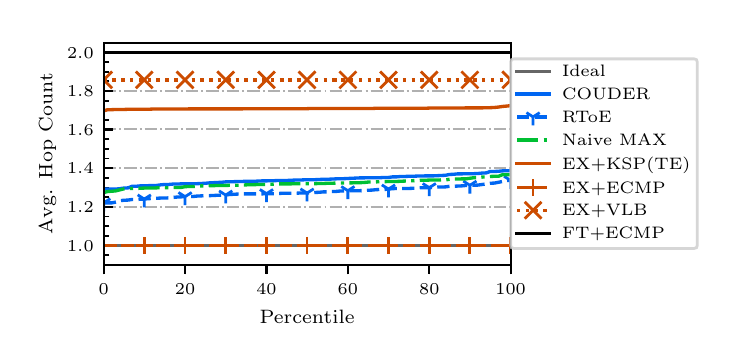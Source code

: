 \begingroup%
\makeatletter%
\begin{pgfpicture}%
\pgfpathrectangle{\pgfpointorigin}{\pgfqpoint{3.45in}{1.5in}}%
\pgfusepath{use as bounding box, clip}%
\begin{pgfscope}%
\pgfsetbuttcap%
\pgfsetmiterjoin%
\definecolor{currentfill}{rgb}{1.0,1.0,1.0}%
\pgfsetfillcolor{currentfill}%
\pgfsetlinewidth{0.0pt}%
\definecolor{currentstroke}{rgb}{1.0,1.0,1.0}%
\pgfsetstrokecolor{currentstroke}%
\pgfsetdash{}{0pt}%
\pgfpathmoveto{\pgfqpoint{0.0in}{0.0in}}%
\pgfpathlineto{\pgfqpoint{3.45in}{0.0in}}%
\pgfpathlineto{\pgfqpoint{3.45in}{1.5in}}%
\pgfpathlineto{\pgfqpoint{0.0in}{1.5in}}%
\pgfpathclose%
\pgfusepath{fill}%
\end{pgfscope}%
\begin{pgfscope}%
\pgfsetbuttcap%
\pgfsetmiterjoin%
\definecolor{currentfill}{rgb}{1.0,1.0,1.0}%
\pgfsetfillcolor{currentfill}%
\pgfsetlinewidth{0.0pt}%
\definecolor{currentstroke}{rgb}{0.0,0.0,0.0}%
\pgfsetstrokecolor{currentstroke}%
\pgfsetstrokeopacity{0.0}%
\pgfsetdash{}{0pt}%
\pgfpathmoveto{\pgfqpoint{0.38in}{0.315in}}%
\pgfpathlineto{\pgfqpoint{2.415in}{0.315in}}%
\pgfpathlineto{\pgfqpoint{2.415in}{1.425in}}%
\pgfpathlineto{\pgfqpoint{0.38in}{1.425in}}%
\pgfpathclose%
\pgfusepath{fill}%
\end{pgfscope}%
\begin{pgfscope}%
\pgfsetbuttcap%
\pgfsetroundjoin%
\definecolor{currentfill}{rgb}{0.0,0.0,0.0}%
\pgfsetfillcolor{currentfill}%
\pgfsetlinewidth{0.803pt}%
\definecolor{currentstroke}{rgb}{0.0,0.0,0.0}%
\pgfsetstrokecolor{currentstroke}%
\pgfsetdash{}{0pt}%
\pgfsys@defobject{currentmarker}{\pgfqpoint{0.0in}{-0.049in}}{\pgfqpoint{0.0in}{0.0in}}{%
\pgfpathmoveto{\pgfqpoint{0.0in}{0.0in}}%
\pgfpathlineto{\pgfqpoint{0.0in}{-0.049in}}%
\pgfusepath{stroke,fill}%
}%
\begin{pgfscope}%
\pgfsys@transformshift{0.38in}{0.315in}%
\pgfsys@useobject{currentmarker}{}%
\end{pgfscope}%
\end{pgfscope}%
\begin{pgfscope}%
\pgftext[x=0.38in,y=0.218in,,top]{\rmfamily\fontsize{6.5}{7.8}\selectfont \(\displaystyle 0\)}%
\end{pgfscope}%
\begin{pgfscope}%
\pgfsetbuttcap%
\pgfsetroundjoin%
\definecolor{currentfill}{rgb}{0.0,0.0,0.0}%
\pgfsetfillcolor{currentfill}%
\pgfsetlinewidth{0.803pt}%
\definecolor{currentstroke}{rgb}{0.0,0.0,0.0}%
\pgfsetstrokecolor{currentstroke}%
\pgfsetdash{}{0pt}%
\pgfsys@defobject{currentmarker}{\pgfqpoint{0.0in}{-0.049in}}{\pgfqpoint{0.0in}{0.0in}}{%
\pgfpathmoveto{\pgfqpoint{0.0in}{0.0in}}%
\pgfpathlineto{\pgfqpoint{0.0in}{-0.049in}}%
\pgfusepath{stroke,fill}%
}%
\begin{pgfscope}%
\pgfsys@transformshift{0.787in}{0.315in}%
\pgfsys@useobject{currentmarker}{}%
\end{pgfscope}%
\end{pgfscope}%
\begin{pgfscope}%
\pgftext[x=0.787in,y=0.218in,,top]{\rmfamily\fontsize{6.5}{7.8}\selectfont \(\displaystyle 20\)}%
\end{pgfscope}%
\begin{pgfscope}%
\pgfsetbuttcap%
\pgfsetroundjoin%
\definecolor{currentfill}{rgb}{0.0,0.0,0.0}%
\pgfsetfillcolor{currentfill}%
\pgfsetlinewidth{0.803pt}%
\definecolor{currentstroke}{rgb}{0.0,0.0,0.0}%
\pgfsetstrokecolor{currentstroke}%
\pgfsetdash{}{0pt}%
\pgfsys@defobject{currentmarker}{\pgfqpoint{0.0in}{-0.049in}}{\pgfqpoint{0.0in}{0.0in}}{%
\pgfpathmoveto{\pgfqpoint{0.0in}{0.0in}}%
\pgfpathlineto{\pgfqpoint{0.0in}{-0.049in}}%
\pgfusepath{stroke,fill}%
}%
\begin{pgfscope}%
\pgfsys@transformshift{1.194in}{0.315in}%
\pgfsys@useobject{currentmarker}{}%
\end{pgfscope}%
\end{pgfscope}%
\begin{pgfscope}%
\pgftext[x=1.194in,y=0.218in,,top]{\rmfamily\fontsize{6.5}{7.8}\selectfont \(\displaystyle 40\)}%
\end{pgfscope}%
\begin{pgfscope}%
\pgfsetbuttcap%
\pgfsetroundjoin%
\definecolor{currentfill}{rgb}{0.0,0.0,0.0}%
\pgfsetfillcolor{currentfill}%
\pgfsetlinewidth{0.803pt}%
\definecolor{currentstroke}{rgb}{0.0,0.0,0.0}%
\pgfsetstrokecolor{currentstroke}%
\pgfsetdash{}{0pt}%
\pgfsys@defobject{currentmarker}{\pgfqpoint{0.0in}{-0.049in}}{\pgfqpoint{0.0in}{0.0in}}{%
\pgfpathmoveto{\pgfqpoint{0.0in}{0.0in}}%
\pgfpathlineto{\pgfqpoint{0.0in}{-0.049in}}%
\pgfusepath{stroke,fill}%
}%
\begin{pgfscope}%
\pgfsys@transformshift{1.601in}{0.315in}%
\pgfsys@useobject{currentmarker}{}%
\end{pgfscope}%
\end{pgfscope}%
\begin{pgfscope}%
\pgftext[x=1.601in,y=0.218in,,top]{\rmfamily\fontsize{6.5}{7.8}\selectfont \(\displaystyle 60\)}%
\end{pgfscope}%
\begin{pgfscope}%
\pgfsetbuttcap%
\pgfsetroundjoin%
\definecolor{currentfill}{rgb}{0.0,0.0,0.0}%
\pgfsetfillcolor{currentfill}%
\pgfsetlinewidth{0.803pt}%
\definecolor{currentstroke}{rgb}{0.0,0.0,0.0}%
\pgfsetstrokecolor{currentstroke}%
\pgfsetdash{}{0pt}%
\pgfsys@defobject{currentmarker}{\pgfqpoint{0.0in}{-0.049in}}{\pgfqpoint{0.0in}{0.0in}}{%
\pgfpathmoveto{\pgfqpoint{0.0in}{0.0in}}%
\pgfpathlineto{\pgfqpoint{0.0in}{-0.049in}}%
\pgfusepath{stroke,fill}%
}%
\begin{pgfscope}%
\pgfsys@transformshift{2.008in}{0.315in}%
\pgfsys@useobject{currentmarker}{}%
\end{pgfscope}%
\end{pgfscope}%
\begin{pgfscope}%
\pgftext[x=2.008in,y=0.218in,,top]{\rmfamily\fontsize{6.5}{7.8}\selectfont \(\displaystyle 80\)}%
\end{pgfscope}%
\begin{pgfscope}%
\pgfsetbuttcap%
\pgfsetroundjoin%
\definecolor{currentfill}{rgb}{0.0,0.0,0.0}%
\pgfsetfillcolor{currentfill}%
\pgfsetlinewidth{0.803pt}%
\definecolor{currentstroke}{rgb}{0.0,0.0,0.0}%
\pgfsetstrokecolor{currentstroke}%
\pgfsetdash{}{0pt}%
\pgfsys@defobject{currentmarker}{\pgfqpoint{0.0in}{-0.049in}}{\pgfqpoint{0.0in}{0.0in}}{%
\pgfpathmoveto{\pgfqpoint{0.0in}{0.0in}}%
\pgfpathlineto{\pgfqpoint{0.0in}{-0.049in}}%
\pgfusepath{stroke,fill}%
}%
\begin{pgfscope}%
\pgfsys@transformshift{2.415in}{0.315in}%
\pgfsys@useobject{currentmarker}{}%
\end{pgfscope}%
\end{pgfscope}%
\begin{pgfscope}%
\pgftext[x=2.415in,y=0.218in,,top]{\rmfamily\fontsize{6.5}{7.8}\selectfont \(\displaystyle 100\)}%
\end{pgfscope}%
\begin{pgfscope}%
\pgftext[x=1.397in,y=0.088in,,top]{\rmfamily\fontsize{7.4}{8.88}\selectfont Percentile}%
\end{pgfscope}%
\begin{pgfscope}%
\pgfpathrectangle{\pgfqpoint{0.38in}{0.315in}}{\pgfqpoint{2.035in}{1.11in}}%
\pgfusepath{clip}%
\pgfsetbuttcap%
\pgfsetroundjoin%
\pgfsetlinewidth{0.703pt}%
\definecolor{currentstroke}{rgb}{0.69,0.69,0.69}%
\pgfsetstrokecolor{currentstroke}%
\pgfsetdash{{4.48pt}{1.12pt}{0.7pt}{1.12pt}}{0.0pt}%
\pgfpathmoveto{\pgfqpoint{0.38in}{0.412in}}%
\pgfpathlineto{\pgfqpoint{2.415in}{0.412in}}%
\pgfusepath{stroke}%
\end{pgfscope}%
\begin{pgfscope}%
\pgfsetbuttcap%
\pgfsetroundjoin%
\definecolor{currentfill}{rgb}{0.0,0.0,0.0}%
\pgfsetfillcolor{currentfill}%
\pgfsetlinewidth{0.803pt}%
\definecolor{currentstroke}{rgb}{0.0,0.0,0.0}%
\pgfsetstrokecolor{currentstroke}%
\pgfsetdash{}{0pt}%
\pgfsys@defobject{currentmarker}{\pgfqpoint{0.0in}{0.0in}}{\pgfqpoint{0.049in}{0.0in}}{%
\pgfpathmoveto{\pgfqpoint{0.0in}{0.0in}}%
\pgfpathlineto{\pgfqpoint{0.049in}{0.0in}}%
\pgfusepath{stroke,fill}%
}%
\begin{pgfscope}%
\pgfsys@transformshift{0.38in}{0.412in}%
\pgfsys@useobject{currentmarker}{}%
\end{pgfscope}%
\end{pgfscope}%
\begin{pgfscope}%
\pgftext[x=0.197in,y=0.383in,left,base]{\rmfamily\fontsize{6.5}{7.8}\selectfont \(\displaystyle 1.0\)}%
\end{pgfscope}%
\begin{pgfscope}%
\pgfpathrectangle{\pgfqpoint{0.38in}{0.315in}}{\pgfqpoint{2.035in}{1.11in}}%
\pgfusepath{clip}%
\pgfsetbuttcap%
\pgfsetroundjoin%
\pgfsetlinewidth{0.703pt}%
\definecolor{currentstroke}{rgb}{0.69,0.69,0.69}%
\pgfsetstrokecolor{currentstroke}%
\pgfsetdash{{4.48pt}{1.12pt}{0.7pt}{1.12pt}}{0.0pt}%
\pgfpathmoveto{\pgfqpoint{0.38in}{0.605in}}%
\pgfpathlineto{\pgfqpoint{2.415in}{0.605in}}%
\pgfusepath{stroke}%
\end{pgfscope}%
\begin{pgfscope}%
\pgfsetbuttcap%
\pgfsetroundjoin%
\definecolor{currentfill}{rgb}{0.0,0.0,0.0}%
\pgfsetfillcolor{currentfill}%
\pgfsetlinewidth{0.803pt}%
\definecolor{currentstroke}{rgb}{0.0,0.0,0.0}%
\pgfsetstrokecolor{currentstroke}%
\pgfsetdash{}{0pt}%
\pgfsys@defobject{currentmarker}{\pgfqpoint{0.0in}{0.0in}}{\pgfqpoint{0.049in}{0.0in}}{%
\pgfpathmoveto{\pgfqpoint{0.0in}{0.0in}}%
\pgfpathlineto{\pgfqpoint{0.049in}{0.0in}}%
\pgfusepath{stroke,fill}%
}%
\begin{pgfscope}%
\pgfsys@transformshift{0.38in}{0.605in}%
\pgfsys@useobject{currentmarker}{}%
\end{pgfscope}%
\end{pgfscope}%
\begin{pgfscope}%
\pgftext[x=0.197in,y=0.576in,left,base]{\rmfamily\fontsize{6.5}{7.8}\selectfont \(\displaystyle 1.2\)}%
\end{pgfscope}%
\begin{pgfscope}%
\pgfpathrectangle{\pgfqpoint{0.38in}{0.315in}}{\pgfqpoint{2.035in}{1.11in}}%
\pgfusepath{clip}%
\pgfsetbuttcap%
\pgfsetroundjoin%
\pgfsetlinewidth{0.703pt}%
\definecolor{currentstroke}{rgb}{0.69,0.69,0.69}%
\pgfsetstrokecolor{currentstroke}%
\pgfsetdash{{4.48pt}{1.12pt}{0.7pt}{1.12pt}}{0.0pt}%
\pgfpathmoveto{\pgfqpoint{0.38in}{0.798in}}%
\pgfpathlineto{\pgfqpoint{2.415in}{0.798in}}%
\pgfusepath{stroke}%
\end{pgfscope}%
\begin{pgfscope}%
\pgfsetbuttcap%
\pgfsetroundjoin%
\definecolor{currentfill}{rgb}{0.0,0.0,0.0}%
\pgfsetfillcolor{currentfill}%
\pgfsetlinewidth{0.803pt}%
\definecolor{currentstroke}{rgb}{0.0,0.0,0.0}%
\pgfsetstrokecolor{currentstroke}%
\pgfsetdash{}{0pt}%
\pgfsys@defobject{currentmarker}{\pgfqpoint{0.0in}{0.0in}}{\pgfqpoint{0.049in}{0.0in}}{%
\pgfpathmoveto{\pgfqpoint{0.0in}{0.0in}}%
\pgfpathlineto{\pgfqpoint{0.049in}{0.0in}}%
\pgfusepath{stroke,fill}%
}%
\begin{pgfscope}%
\pgfsys@transformshift{0.38in}{0.798in}%
\pgfsys@useobject{currentmarker}{}%
\end{pgfscope}%
\end{pgfscope}%
\begin{pgfscope}%
\pgftext[x=0.197in,y=0.769in,left,base]{\rmfamily\fontsize{6.5}{7.8}\selectfont \(\displaystyle 1.4\)}%
\end{pgfscope}%
\begin{pgfscope}%
\pgfpathrectangle{\pgfqpoint{0.38in}{0.315in}}{\pgfqpoint{2.035in}{1.11in}}%
\pgfusepath{clip}%
\pgfsetbuttcap%
\pgfsetroundjoin%
\pgfsetlinewidth{0.703pt}%
\definecolor{currentstroke}{rgb}{0.69,0.69,0.69}%
\pgfsetstrokecolor{currentstroke}%
\pgfsetdash{{4.48pt}{1.12pt}{0.7pt}{1.12pt}}{0.0pt}%
\pgfpathmoveto{\pgfqpoint{0.38in}{0.991in}}%
\pgfpathlineto{\pgfqpoint{2.415in}{0.991in}}%
\pgfusepath{stroke}%
\end{pgfscope}%
\begin{pgfscope}%
\pgfsetbuttcap%
\pgfsetroundjoin%
\definecolor{currentfill}{rgb}{0.0,0.0,0.0}%
\pgfsetfillcolor{currentfill}%
\pgfsetlinewidth{0.803pt}%
\definecolor{currentstroke}{rgb}{0.0,0.0,0.0}%
\pgfsetstrokecolor{currentstroke}%
\pgfsetdash{}{0pt}%
\pgfsys@defobject{currentmarker}{\pgfqpoint{0.0in}{0.0in}}{\pgfqpoint{0.049in}{0.0in}}{%
\pgfpathmoveto{\pgfqpoint{0.0in}{0.0in}}%
\pgfpathlineto{\pgfqpoint{0.049in}{0.0in}}%
\pgfusepath{stroke,fill}%
}%
\begin{pgfscope}%
\pgfsys@transformshift{0.38in}{0.991in}%
\pgfsys@useobject{currentmarker}{}%
\end{pgfscope}%
\end{pgfscope}%
\begin{pgfscope}%
\pgftext[x=0.197in,y=0.962in,left,base]{\rmfamily\fontsize{6.5}{7.8}\selectfont \(\displaystyle 1.6\)}%
\end{pgfscope}%
\begin{pgfscope}%
\pgfpathrectangle{\pgfqpoint{0.38in}{0.315in}}{\pgfqpoint{2.035in}{1.11in}}%
\pgfusepath{clip}%
\pgfsetbuttcap%
\pgfsetroundjoin%
\pgfsetlinewidth{0.703pt}%
\definecolor{currentstroke}{rgb}{0.69,0.69,0.69}%
\pgfsetstrokecolor{currentstroke}%
\pgfsetdash{{4.48pt}{1.12pt}{0.7pt}{1.12pt}}{0.0pt}%
\pgfpathmoveto{\pgfqpoint{0.38in}{1.184in}}%
\pgfpathlineto{\pgfqpoint{2.415in}{1.184in}}%
\pgfusepath{stroke}%
\end{pgfscope}%
\begin{pgfscope}%
\pgfsetbuttcap%
\pgfsetroundjoin%
\definecolor{currentfill}{rgb}{0.0,0.0,0.0}%
\pgfsetfillcolor{currentfill}%
\pgfsetlinewidth{0.803pt}%
\definecolor{currentstroke}{rgb}{0.0,0.0,0.0}%
\pgfsetstrokecolor{currentstroke}%
\pgfsetdash{}{0pt}%
\pgfsys@defobject{currentmarker}{\pgfqpoint{0.0in}{0.0in}}{\pgfqpoint{0.049in}{0.0in}}{%
\pgfpathmoveto{\pgfqpoint{0.0in}{0.0in}}%
\pgfpathlineto{\pgfqpoint{0.049in}{0.0in}}%
\pgfusepath{stroke,fill}%
}%
\begin{pgfscope}%
\pgfsys@transformshift{0.38in}{1.184in}%
\pgfsys@useobject{currentmarker}{}%
\end{pgfscope}%
\end{pgfscope}%
\begin{pgfscope}%
\pgftext[x=0.197in,y=1.155in,left,base]{\rmfamily\fontsize{6.5}{7.8}\selectfont \(\displaystyle 1.8\)}%
\end{pgfscope}%
\begin{pgfscope}%
\pgfpathrectangle{\pgfqpoint{0.38in}{0.315in}}{\pgfqpoint{2.035in}{1.11in}}%
\pgfusepath{clip}%
\pgfsetbuttcap%
\pgfsetroundjoin%
\pgfsetlinewidth{0.703pt}%
\definecolor{currentstroke}{rgb}{0.69,0.69,0.69}%
\pgfsetstrokecolor{currentstroke}%
\pgfsetdash{{4.48pt}{1.12pt}{0.7pt}{1.12pt}}{0.0pt}%
\pgfpathmoveto{\pgfqpoint{0.38in}{1.377in}}%
\pgfpathlineto{\pgfqpoint{2.415in}{1.377in}}%
\pgfusepath{stroke}%
\end{pgfscope}%
\begin{pgfscope}%
\pgfsetbuttcap%
\pgfsetroundjoin%
\definecolor{currentfill}{rgb}{0.0,0.0,0.0}%
\pgfsetfillcolor{currentfill}%
\pgfsetlinewidth{0.803pt}%
\definecolor{currentstroke}{rgb}{0.0,0.0,0.0}%
\pgfsetstrokecolor{currentstroke}%
\pgfsetdash{}{0pt}%
\pgfsys@defobject{currentmarker}{\pgfqpoint{0.0in}{0.0in}}{\pgfqpoint{0.049in}{0.0in}}{%
\pgfpathmoveto{\pgfqpoint{0.0in}{0.0in}}%
\pgfpathlineto{\pgfqpoint{0.049in}{0.0in}}%
\pgfusepath{stroke,fill}%
}%
\begin{pgfscope}%
\pgfsys@transformshift{0.38in}{1.377in}%
\pgfsys@useobject{currentmarker}{}%
\end{pgfscope}%
\end{pgfscope}%
\begin{pgfscope}%
\pgftext[x=0.197in,y=1.348in,left,base]{\rmfamily\fontsize{6.5}{7.8}\selectfont \(\displaystyle 2.0\)}%
\end{pgfscope}%
\begin{pgfscope}%
\pgfsetbuttcap%
\pgfsetroundjoin%
\definecolor{currentfill}{rgb}{0.0,0.0,0.0}%
\pgfsetfillcolor{currentfill}%
\pgfsetlinewidth{0.602pt}%
\definecolor{currentstroke}{rgb}{0.0,0.0,0.0}%
\pgfsetstrokecolor{currentstroke}%
\pgfsetdash{}{0pt}%
\pgfsys@defobject{currentmarker}{\pgfqpoint{0.0in}{0.0in}}{\pgfqpoint{0.028in}{0.0in}}{%
\pgfpathmoveto{\pgfqpoint{0.0in}{0.0in}}%
\pgfpathlineto{\pgfqpoint{0.028in}{0.0in}}%
\pgfusepath{stroke,fill}%
}%
\begin{pgfscope}%
\pgfsys@transformshift{0.38in}{0.363in}%
\pgfsys@useobject{currentmarker}{}%
\end{pgfscope}%
\end{pgfscope}%
\begin{pgfscope}%
\pgfsetbuttcap%
\pgfsetroundjoin%
\definecolor{currentfill}{rgb}{0.0,0.0,0.0}%
\pgfsetfillcolor{currentfill}%
\pgfsetlinewidth{0.602pt}%
\definecolor{currentstroke}{rgb}{0.0,0.0,0.0}%
\pgfsetstrokecolor{currentstroke}%
\pgfsetdash{}{0pt}%
\pgfsys@defobject{currentmarker}{\pgfqpoint{0.0in}{0.0in}}{\pgfqpoint{0.028in}{0.0in}}{%
\pgfpathmoveto{\pgfqpoint{0.0in}{0.0in}}%
\pgfpathlineto{\pgfqpoint{0.028in}{0.0in}}%
\pgfusepath{stroke,fill}%
}%
\begin{pgfscope}%
\pgfsys@transformshift{0.38in}{0.46in}%
\pgfsys@useobject{currentmarker}{}%
\end{pgfscope}%
\end{pgfscope}%
\begin{pgfscope}%
\pgfsetbuttcap%
\pgfsetroundjoin%
\definecolor{currentfill}{rgb}{0.0,0.0,0.0}%
\pgfsetfillcolor{currentfill}%
\pgfsetlinewidth{0.602pt}%
\definecolor{currentstroke}{rgb}{0.0,0.0,0.0}%
\pgfsetstrokecolor{currentstroke}%
\pgfsetdash{}{0pt}%
\pgfsys@defobject{currentmarker}{\pgfqpoint{0.0in}{0.0in}}{\pgfqpoint{0.028in}{0.0in}}{%
\pgfpathmoveto{\pgfqpoint{0.0in}{0.0in}}%
\pgfpathlineto{\pgfqpoint{0.028in}{0.0in}}%
\pgfusepath{stroke,fill}%
}%
\begin{pgfscope}%
\pgfsys@transformshift{0.38in}{0.508in}%
\pgfsys@useobject{currentmarker}{}%
\end{pgfscope}%
\end{pgfscope}%
\begin{pgfscope}%
\pgfsetbuttcap%
\pgfsetroundjoin%
\definecolor{currentfill}{rgb}{0.0,0.0,0.0}%
\pgfsetfillcolor{currentfill}%
\pgfsetlinewidth{0.602pt}%
\definecolor{currentstroke}{rgb}{0.0,0.0,0.0}%
\pgfsetstrokecolor{currentstroke}%
\pgfsetdash{}{0pt}%
\pgfsys@defobject{currentmarker}{\pgfqpoint{0.0in}{0.0in}}{\pgfqpoint{0.028in}{0.0in}}{%
\pgfpathmoveto{\pgfqpoint{0.0in}{0.0in}}%
\pgfpathlineto{\pgfqpoint{0.028in}{0.0in}}%
\pgfusepath{stroke,fill}%
}%
\begin{pgfscope}%
\pgfsys@transformshift{0.38in}{0.556in}%
\pgfsys@useobject{currentmarker}{}%
\end{pgfscope}%
\end{pgfscope}%
\begin{pgfscope}%
\pgfsetbuttcap%
\pgfsetroundjoin%
\definecolor{currentfill}{rgb}{0.0,0.0,0.0}%
\pgfsetfillcolor{currentfill}%
\pgfsetlinewidth{0.602pt}%
\definecolor{currentstroke}{rgb}{0.0,0.0,0.0}%
\pgfsetstrokecolor{currentstroke}%
\pgfsetdash{}{0pt}%
\pgfsys@defobject{currentmarker}{\pgfqpoint{0.0in}{0.0in}}{\pgfqpoint{0.028in}{0.0in}}{%
\pgfpathmoveto{\pgfqpoint{0.0in}{0.0in}}%
\pgfpathlineto{\pgfqpoint{0.028in}{0.0in}}%
\pgfusepath{stroke,fill}%
}%
\begin{pgfscope}%
\pgfsys@transformshift{0.38in}{0.653in}%
\pgfsys@useobject{currentmarker}{}%
\end{pgfscope}%
\end{pgfscope}%
\begin{pgfscope}%
\pgfsetbuttcap%
\pgfsetroundjoin%
\definecolor{currentfill}{rgb}{0.0,0.0,0.0}%
\pgfsetfillcolor{currentfill}%
\pgfsetlinewidth{0.602pt}%
\definecolor{currentstroke}{rgb}{0.0,0.0,0.0}%
\pgfsetstrokecolor{currentstroke}%
\pgfsetdash{}{0pt}%
\pgfsys@defobject{currentmarker}{\pgfqpoint{0.0in}{0.0in}}{\pgfqpoint{0.028in}{0.0in}}{%
\pgfpathmoveto{\pgfqpoint{0.0in}{0.0in}}%
\pgfpathlineto{\pgfqpoint{0.028in}{0.0in}}%
\pgfusepath{stroke,fill}%
}%
\begin{pgfscope}%
\pgfsys@transformshift{0.38in}{0.701in}%
\pgfsys@useobject{currentmarker}{}%
\end{pgfscope}%
\end{pgfscope}%
\begin{pgfscope}%
\pgfsetbuttcap%
\pgfsetroundjoin%
\definecolor{currentfill}{rgb}{0.0,0.0,0.0}%
\pgfsetfillcolor{currentfill}%
\pgfsetlinewidth{0.602pt}%
\definecolor{currentstroke}{rgb}{0.0,0.0,0.0}%
\pgfsetstrokecolor{currentstroke}%
\pgfsetdash{}{0pt}%
\pgfsys@defobject{currentmarker}{\pgfqpoint{0.0in}{0.0in}}{\pgfqpoint{0.028in}{0.0in}}{%
\pgfpathmoveto{\pgfqpoint{0.0in}{0.0in}}%
\pgfpathlineto{\pgfqpoint{0.028in}{0.0in}}%
\pgfusepath{stroke,fill}%
}%
\begin{pgfscope}%
\pgfsys@transformshift{0.38in}{0.749in}%
\pgfsys@useobject{currentmarker}{}%
\end{pgfscope}%
\end{pgfscope}%
\begin{pgfscope}%
\pgfsetbuttcap%
\pgfsetroundjoin%
\definecolor{currentfill}{rgb}{0.0,0.0,0.0}%
\pgfsetfillcolor{currentfill}%
\pgfsetlinewidth{0.602pt}%
\definecolor{currentstroke}{rgb}{0.0,0.0,0.0}%
\pgfsetstrokecolor{currentstroke}%
\pgfsetdash{}{0pt}%
\pgfsys@defobject{currentmarker}{\pgfqpoint{0.0in}{0.0in}}{\pgfqpoint{0.028in}{0.0in}}{%
\pgfpathmoveto{\pgfqpoint{0.0in}{0.0in}}%
\pgfpathlineto{\pgfqpoint{0.028in}{0.0in}}%
\pgfusepath{stroke,fill}%
}%
\begin{pgfscope}%
\pgfsys@transformshift{0.38in}{0.846in}%
\pgfsys@useobject{currentmarker}{}%
\end{pgfscope}%
\end{pgfscope}%
\begin{pgfscope}%
\pgfsetbuttcap%
\pgfsetroundjoin%
\definecolor{currentfill}{rgb}{0.0,0.0,0.0}%
\pgfsetfillcolor{currentfill}%
\pgfsetlinewidth{0.602pt}%
\definecolor{currentstroke}{rgb}{0.0,0.0,0.0}%
\pgfsetstrokecolor{currentstroke}%
\pgfsetdash{}{0pt}%
\pgfsys@defobject{currentmarker}{\pgfqpoint{0.0in}{0.0in}}{\pgfqpoint{0.028in}{0.0in}}{%
\pgfpathmoveto{\pgfqpoint{0.0in}{0.0in}}%
\pgfpathlineto{\pgfqpoint{0.028in}{0.0in}}%
\pgfusepath{stroke,fill}%
}%
\begin{pgfscope}%
\pgfsys@transformshift{0.38in}{0.894in}%
\pgfsys@useobject{currentmarker}{}%
\end{pgfscope}%
\end{pgfscope}%
\begin{pgfscope}%
\pgfsetbuttcap%
\pgfsetroundjoin%
\definecolor{currentfill}{rgb}{0.0,0.0,0.0}%
\pgfsetfillcolor{currentfill}%
\pgfsetlinewidth{0.602pt}%
\definecolor{currentstroke}{rgb}{0.0,0.0,0.0}%
\pgfsetstrokecolor{currentstroke}%
\pgfsetdash{}{0pt}%
\pgfsys@defobject{currentmarker}{\pgfqpoint{0.0in}{0.0in}}{\pgfqpoint{0.028in}{0.0in}}{%
\pgfpathmoveto{\pgfqpoint{0.0in}{0.0in}}%
\pgfpathlineto{\pgfqpoint{0.028in}{0.0in}}%
\pgfusepath{stroke,fill}%
}%
\begin{pgfscope}%
\pgfsys@transformshift{0.38in}{0.942in}%
\pgfsys@useobject{currentmarker}{}%
\end{pgfscope}%
\end{pgfscope}%
\begin{pgfscope}%
\pgfsetbuttcap%
\pgfsetroundjoin%
\definecolor{currentfill}{rgb}{0.0,0.0,0.0}%
\pgfsetfillcolor{currentfill}%
\pgfsetlinewidth{0.602pt}%
\definecolor{currentstroke}{rgb}{0.0,0.0,0.0}%
\pgfsetstrokecolor{currentstroke}%
\pgfsetdash{}{0pt}%
\pgfsys@defobject{currentmarker}{\pgfqpoint{0.0in}{0.0in}}{\pgfqpoint{0.028in}{0.0in}}{%
\pgfpathmoveto{\pgfqpoint{0.0in}{0.0in}}%
\pgfpathlineto{\pgfqpoint{0.028in}{0.0in}}%
\pgfusepath{stroke,fill}%
}%
\begin{pgfscope}%
\pgfsys@transformshift{0.38in}{1.039in}%
\pgfsys@useobject{currentmarker}{}%
\end{pgfscope}%
\end{pgfscope}%
\begin{pgfscope}%
\pgfsetbuttcap%
\pgfsetroundjoin%
\definecolor{currentfill}{rgb}{0.0,0.0,0.0}%
\pgfsetfillcolor{currentfill}%
\pgfsetlinewidth{0.602pt}%
\definecolor{currentstroke}{rgb}{0.0,0.0,0.0}%
\pgfsetstrokecolor{currentstroke}%
\pgfsetdash{}{0pt}%
\pgfsys@defobject{currentmarker}{\pgfqpoint{0.0in}{0.0in}}{\pgfqpoint{0.028in}{0.0in}}{%
\pgfpathmoveto{\pgfqpoint{0.0in}{0.0in}}%
\pgfpathlineto{\pgfqpoint{0.028in}{0.0in}}%
\pgfusepath{stroke,fill}%
}%
\begin{pgfscope}%
\pgfsys@transformshift{0.38in}{1.087in}%
\pgfsys@useobject{currentmarker}{}%
\end{pgfscope}%
\end{pgfscope}%
\begin{pgfscope}%
\pgfsetbuttcap%
\pgfsetroundjoin%
\definecolor{currentfill}{rgb}{0.0,0.0,0.0}%
\pgfsetfillcolor{currentfill}%
\pgfsetlinewidth{0.602pt}%
\definecolor{currentstroke}{rgb}{0.0,0.0,0.0}%
\pgfsetstrokecolor{currentstroke}%
\pgfsetdash{}{0pt}%
\pgfsys@defobject{currentmarker}{\pgfqpoint{0.0in}{0.0in}}{\pgfqpoint{0.028in}{0.0in}}{%
\pgfpathmoveto{\pgfqpoint{0.0in}{0.0in}}%
\pgfpathlineto{\pgfqpoint{0.028in}{0.0in}}%
\pgfusepath{stroke,fill}%
}%
\begin{pgfscope}%
\pgfsys@transformshift{0.38in}{1.135in}%
\pgfsys@useobject{currentmarker}{}%
\end{pgfscope}%
\end{pgfscope}%
\begin{pgfscope}%
\pgfsetbuttcap%
\pgfsetroundjoin%
\definecolor{currentfill}{rgb}{0.0,0.0,0.0}%
\pgfsetfillcolor{currentfill}%
\pgfsetlinewidth{0.602pt}%
\definecolor{currentstroke}{rgb}{0.0,0.0,0.0}%
\pgfsetstrokecolor{currentstroke}%
\pgfsetdash{}{0pt}%
\pgfsys@defobject{currentmarker}{\pgfqpoint{0.0in}{0.0in}}{\pgfqpoint{0.028in}{0.0in}}{%
\pgfpathmoveto{\pgfqpoint{0.0in}{0.0in}}%
\pgfpathlineto{\pgfqpoint{0.028in}{0.0in}}%
\pgfusepath{stroke,fill}%
}%
\begin{pgfscope}%
\pgfsys@transformshift{0.38in}{1.232in}%
\pgfsys@useobject{currentmarker}{}%
\end{pgfscope}%
\end{pgfscope}%
\begin{pgfscope}%
\pgfsetbuttcap%
\pgfsetroundjoin%
\definecolor{currentfill}{rgb}{0.0,0.0,0.0}%
\pgfsetfillcolor{currentfill}%
\pgfsetlinewidth{0.602pt}%
\definecolor{currentstroke}{rgb}{0.0,0.0,0.0}%
\pgfsetstrokecolor{currentstroke}%
\pgfsetdash{}{0pt}%
\pgfsys@defobject{currentmarker}{\pgfqpoint{0.0in}{0.0in}}{\pgfqpoint{0.028in}{0.0in}}{%
\pgfpathmoveto{\pgfqpoint{0.0in}{0.0in}}%
\pgfpathlineto{\pgfqpoint{0.028in}{0.0in}}%
\pgfusepath{stroke,fill}%
}%
\begin{pgfscope}%
\pgfsys@transformshift{0.38in}{1.28in}%
\pgfsys@useobject{currentmarker}{}%
\end{pgfscope}%
\end{pgfscope}%
\begin{pgfscope}%
\pgfsetbuttcap%
\pgfsetroundjoin%
\definecolor{currentfill}{rgb}{0.0,0.0,0.0}%
\pgfsetfillcolor{currentfill}%
\pgfsetlinewidth{0.602pt}%
\definecolor{currentstroke}{rgb}{0.0,0.0,0.0}%
\pgfsetstrokecolor{currentstroke}%
\pgfsetdash{}{0pt}%
\pgfsys@defobject{currentmarker}{\pgfqpoint{0.0in}{0.0in}}{\pgfqpoint{0.028in}{0.0in}}{%
\pgfpathmoveto{\pgfqpoint{0.0in}{0.0in}}%
\pgfpathlineto{\pgfqpoint{0.028in}{0.0in}}%
\pgfusepath{stroke,fill}%
}%
\begin{pgfscope}%
\pgfsys@transformshift{0.38in}{1.328in}%
\pgfsys@useobject{currentmarker}{}%
\end{pgfscope}%
\end{pgfscope}%
\begin{pgfscope}%
\pgfsetbuttcap%
\pgfsetroundjoin%
\definecolor{currentfill}{rgb}{0.0,0.0,0.0}%
\pgfsetfillcolor{currentfill}%
\pgfsetlinewidth{0.602pt}%
\definecolor{currentstroke}{rgb}{0.0,0.0,0.0}%
\pgfsetstrokecolor{currentstroke}%
\pgfsetdash{}{0pt}%
\pgfsys@defobject{currentmarker}{\pgfqpoint{0.0in}{0.0in}}{\pgfqpoint{0.028in}{0.0in}}{%
\pgfpathmoveto{\pgfqpoint{0.0in}{0.0in}}%
\pgfpathlineto{\pgfqpoint{0.028in}{0.0in}}%
\pgfusepath{stroke,fill}%
}%
\begin{pgfscope}%
\pgfsys@transformshift{0.38in}{1.425in}%
\pgfsys@useobject{currentmarker}{}%
\end{pgfscope}%
\end{pgfscope}%
\begin{pgfscope}%
\pgftext[x=0.142in,y=0.87in,,bottom,rotate=90.0]{\rmfamily\fontsize{7.4}{8.88}\selectfont Avg. Hop Count}%
\end{pgfscope}%
\begin{pgfscope}%
\pgfpathrectangle{\pgfqpoint{0.38in}{0.315in}}{\pgfqpoint{2.035in}{1.11in}}%
\pgfusepath{clip}%
\pgfsetrectcap%
\pgfsetroundjoin%
\pgfsetlinewidth{1.204pt}%
\definecolor{currentstroke}{rgb}{0.4,0.4,0.4}%
\pgfsetstrokecolor{currentstroke}%
\pgfsetdash{}{0pt}%
\pgfpathmoveto{\pgfqpoint{0.38in}{0.412in}}%
\pgfpathlineto{\pgfqpoint{0.4in}{0.412in}}%
\pgfpathlineto{\pgfqpoint{0.42in}{0.412in}}%
\pgfpathlineto{\pgfqpoint{0.441in}{0.412in}}%
\pgfpathlineto{\pgfqpoint{0.461in}{0.412in}}%
\pgfpathlineto{\pgfqpoint{0.481in}{0.412in}}%
\pgfpathlineto{\pgfqpoint{0.502in}{0.412in}}%
\pgfpathlineto{\pgfqpoint{0.522in}{0.412in}}%
\pgfpathlineto{\pgfqpoint{0.542in}{0.412in}}%
\pgfpathlineto{\pgfqpoint{0.563in}{0.412in}}%
\pgfpathlineto{\pgfqpoint{0.583in}{0.412in}}%
\pgfpathlineto{\pgfqpoint{0.603in}{0.412in}}%
\pgfpathlineto{\pgfqpoint{0.624in}{0.412in}}%
\pgfpathlineto{\pgfqpoint{0.644in}{0.412in}}%
\pgfpathlineto{\pgfqpoint{0.664in}{0.412in}}%
\pgfpathlineto{\pgfqpoint{0.685in}{0.412in}}%
\pgfpathlineto{\pgfqpoint{0.705in}{0.412in}}%
\pgfpathlineto{\pgfqpoint{0.726in}{0.412in}}%
\pgfpathlineto{\pgfqpoint{0.746in}{0.412in}}%
\pgfpathlineto{\pgfqpoint{0.766in}{0.412in}}%
\pgfpathlineto{\pgfqpoint{0.787in}{0.412in}}%
\pgfpathlineto{\pgfqpoint{0.807in}{0.412in}}%
\pgfpathlineto{\pgfqpoint{0.827in}{0.412in}}%
\pgfpathlineto{\pgfqpoint{0.848in}{0.412in}}%
\pgfpathlineto{\pgfqpoint{0.868in}{0.412in}}%
\pgfpathlineto{\pgfqpoint{0.888in}{0.412in}}%
\pgfpathlineto{\pgfqpoint{0.909in}{0.412in}}%
\pgfpathlineto{\pgfqpoint{0.929in}{0.412in}}%
\pgfpathlineto{\pgfqpoint{0.949in}{0.412in}}%
\pgfpathlineto{\pgfqpoint{0.97in}{0.412in}}%
\pgfpathlineto{\pgfqpoint{0.99in}{0.412in}}%
\pgfpathlineto{\pgfqpoint{1.011in}{0.412in}}%
\pgfpathlineto{\pgfqpoint{1.031in}{0.412in}}%
\pgfpathlineto{\pgfqpoint{1.051in}{0.412in}}%
\pgfpathlineto{\pgfqpoint{1.072in}{0.412in}}%
\pgfpathlineto{\pgfqpoint{1.092in}{0.412in}}%
\pgfpathlineto{\pgfqpoint{1.112in}{0.412in}}%
\pgfpathlineto{\pgfqpoint{1.133in}{0.412in}}%
\pgfpathlineto{\pgfqpoint{1.153in}{0.412in}}%
\pgfpathlineto{\pgfqpoint{1.173in}{0.412in}}%
\pgfpathlineto{\pgfqpoint{1.194in}{0.412in}}%
\pgfpathlineto{\pgfqpoint{1.214in}{0.412in}}%
\pgfpathlineto{\pgfqpoint{1.234in}{0.412in}}%
\pgfpathlineto{\pgfqpoint{1.255in}{0.412in}}%
\pgfpathlineto{\pgfqpoint{1.275in}{0.412in}}%
\pgfpathlineto{\pgfqpoint{1.295in}{0.412in}}%
\pgfpathlineto{\pgfqpoint{1.316in}{0.412in}}%
\pgfpathlineto{\pgfqpoint{1.336in}{0.412in}}%
\pgfpathlineto{\pgfqpoint{1.357in}{0.412in}}%
\pgfpathlineto{\pgfqpoint{1.377in}{0.412in}}%
\pgfpathlineto{\pgfqpoint{1.397in}{0.412in}}%
\pgfpathlineto{\pgfqpoint{1.418in}{0.412in}}%
\pgfpathlineto{\pgfqpoint{1.438in}{0.412in}}%
\pgfpathlineto{\pgfqpoint{1.458in}{0.412in}}%
\pgfpathlineto{\pgfqpoint{1.479in}{0.412in}}%
\pgfpathlineto{\pgfqpoint{1.499in}{0.412in}}%
\pgfpathlineto{\pgfqpoint{1.519in}{0.412in}}%
\pgfpathlineto{\pgfqpoint{1.54in}{0.412in}}%
\pgfpathlineto{\pgfqpoint{1.56in}{0.412in}}%
\pgfpathlineto{\pgfqpoint{1.58in}{0.412in}}%
\pgfpathlineto{\pgfqpoint{1.601in}{0.412in}}%
\pgfpathlineto{\pgfqpoint{1.621in}{0.412in}}%
\pgfpathlineto{\pgfqpoint{1.642in}{0.412in}}%
\pgfpathlineto{\pgfqpoint{1.662in}{0.412in}}%
\pgfpathlineto{\pgfqpoint{1.682in}{0.412in}}%
\pgfpathlineto{\pgfqpoint{1.703in}{0.412in}}%
\pgfpathlineto{\pgfqpoint{1.723in}{0.412in}}%
\pgfpathlineto{\pgfqpoint{1.743in}{0.412in}}%
\pgfpathlineto{\pgfqpoint{1.764in}{0.412in}}%
\pgfpathlineto{\pgfqpoint{1.784in}{0.412in}}%
\pgfpathlineto{\pgfqpoint{1.804in}{0.412in}}%
\pgfpathlineto{\pgfqpoint{1.825in}{0.412in}}%
\pgfpathlineto{\pgfqpoint{1.845in}{0.412in}}%
\pgfpathlineto{\pgfqpoint{1.865in}{0.412in}}%
\pgfpathlineto{\pgfqpoint{1.886in}{0.412in}}%
\pgfpathlineto{\pgfqpoint{1.906in}{0.412in}}%
\pgfpathlineto{\pgfqpoint{1.926in}{0.412in}}%
\pgfpathlineto{\pgfqpoint{1.947in}{0.412in}}%
\pgfpathlineto{\pgfqpoint{1.967in}{0.412in}}%
\pgfpathlineto{\pgfqpoint{1.988in}{0.412in}}%
\pgfpathlineto{\pgfqpoint{2.008in}{0.412in}}%
\pgfpathlineto{\pgfqpoint{2.028in}{0.412in}}%
\pgfpathlineto{\pgfqpoint{2.049in}{0.412in}}%
\pgfpathlineto{\pgfqpoint{2.069in}{0.412in}}%
\pgfpathlineto{\pgfqpoint{2.089in}{0.412in}}%
\pgfpathlineto{\pgfqpoint{2.11in}{0.412in}}%
\pgfpathlineto{\pgfqpoint{2.13in}{0.412in}}%
\pgfpathlineto{\pgfqpoint{2.15in}{0.412in}}%
\pgfpathlineto{\pgfqpoint{2.171in}{0.412in}}%
\pgfpathlineto{\pgfqpoint{2.191in}{0.412in}}%
\pgfpathlineto{\pgfqpoint{2.211in}{0.412in}}%
\pgfpathlineto{\pgfqpoint{2.232in}{0.412in}}%
\pgfpathlineto{\pgfqpoint{2.252in}{0.412in}}%
\pgfpathlineto{\pgfqpoint{2.273in}{0.412in}}%
\pgfpathlineto{\pgfqpoint{2.293in}{0.412in}}%
\pgfpathlineto{\pgfqpoint{2.313in}{0.412in}}%
\pgfpathlineto{\pgfqpoint{2.334in}{0.412in}}%
\pgfpathlineto{\pgfqpoint{2.354in}{0.412in}}%
\pgfpathlineto{\pgfqpoint{2.374in}{0.412in}}%
\pgfpathlineto{\pgfqpoint{2.395in}{0.412in}}%
\pgfpathlineto{\pgfqpoint{2.415in}{0.412in}}%
\pgfusepath{stroke}%
\end{pgfscope}%
\begin{pgfscope}%
\pgfpathrectangle{\pgfqpoint{0.38in}{0.315in}}{\pgfqpoint{2.035in}{1.11in}}%
\pgfusepath{clip}%
\pgfsetrectcap%
\pgfsetroundjoin%
\pgfsetlinewidth{1.204pt}%
\definecolor{currentstroke}{rgb}{0.0,0.4,0.95}%
\pgfsetstrokecolor{currentstroke}%
\pgfsetdash{}{0pt}%
\pgfpathmoveto{\pgfqpoint{0.38in}{0.693in}}%
\pgfpathlineto{\pgfqpoint{0.4in}{0.693in}}%
\pgfpathlineto{\pgfqpoint{0.42in}{0.693in}}%
\pgfpathlineto{\pgfqpoint{0.441in}{0.693in}}%
\pgfpathlineto{\pgfqpoint{0.461in}{0.695in}}%
\pgfpathlineto{\pgfqpoint{0.481in}{0.698in}}%
\pgfpathlineto{\pgfqpoint{0.502in}{0.699in}}%
\pgfpathlineto{\pgfqpoint{0.522in}{0.707in}}%
\pgfpathlineto{\pgfqpoint{0.542in}{0.707in}}%
\pgfpathlineto{\pgfqpoint{0.563in}{0.709in}}%
\pgfpathlineto{\pgfqpoint{0.583in}{0.709in}}%
\pgfpathlineto{\pgfqpoint{0.603in}{0.71in}}%
\pgfpathlineto{\pgfqpoint{0.624in}{0.711in}}%
\pgfpathlineto{\pgfqpoint{0.644in}{0.711in}}%
\pgfpathlineto{\pgfqpoint{0.664in}{0.714in}}%
\pgfpathlineto{\pgfqpoint{0.685in}{0.716in}}%
\pgfpathlineto{\pgfqpoint{0.705in}{0.716in}}%
\pgfpathlineto{\pgfqpoint{0.726in}{0.718in}}%
\pgfpathlineto{\pgfqpoint{0.746in}{0.718in}}%
\pgfpathlineto{\pgfqpoint{0.766in}{0.719in}}%
\pgfpathlineto{\pgfqpoint{0.787in}{0.72in}}%
\pgfpathlineto{\pgfqpoint{0.807in}{0.72in}}%
\pgfpathlineto{\pgfqpoint{0.827in}{0.72in}}%
\pgfpathlineto{\pgfqpoint{0.848in}{0.72in}}%
\pgfpathlineto{\pgfqpoint{0.868in}{0.721in}}%
\pgfpathlineto{\pgfqpoint{0.888in}{0.722in}}%
\pgfpathlineto{\pgfqpoint{0.909in}{0.724in}}%
\pgfpathlineto{\pgfqpoint{0.929in}{0.725in}}%
\pgfpathlineto{\pgfqpoint{0.949in}{0.726in}}%
\pgfpathlineto{\pgfqpoint{0.97in}{0.727in}}%
\pgfpathlineto{\pgfqpoint{0.99in}{0.729in}}%
\pgfpathlineto{\pgfqpoint{1.011in}{0.73in}}%
\pgfpathlineto{\pgfqpoint{1.031in}{0.73in}}%
\pgfpathlineto{\pgfqpoint{1.051in}{0.731in}}%
\pgfpathlineto{\pgfqpoint{1.072in}{0.731in}}%
\pgfpathlineto{\pgfqpoint{1.092in}{0.732in}}%
\pgfpathlineto{\pgfqpoint{1.112in}{0.732in}}%
\pgfpathlineto{\pgfqpoint{1.133in}{0.732in}}%
\pgfpathlineto{\pgfqpoint{1.153in}{0.733in}}%
\pgfpathlineto{\pgfqpoint{1.173in}{0.734in}}%
\pgfpathlineto{\pgfqpoint{1.194in}{0.734in}}%
\pgfpathlineto{\pgfqpoint{1.214in}{0.735in}}%
\pgfpathlineto{\pgfqpoint{1.234in}{0.735in}}%
\pgfpathlineto{\pgfqpoint{1.255in}{0.736in}}%
\pgfpathlineto{\pgfqpoint{1.275in}{0.736in}}%
\pgfpathlineto{\pgfqpoint{1.295in}{0.736in}}%
\pgfpathlineto{\pgfqpoint{1.316in}{0.737in}}%
\pgfpathlineto{\pgfqpoint{1.336in}{0.738in}}%
\pgfpathlineto{\pgfqpoint{1.357in}{0.738in}}%
\pgfpathlineto{\pgfqpoint{1.377in}{0.739in}}%
\pgfpathlineto{\pgfqpoint{1.397in}{0.74in}}%
\pgfpathlineto{\pgfqpoint{1.418in}{0.74in}}%
\pgfpathlineto{\pgfqpoint{1.438in}{0.74in}}%
\pgfpathlineto{\pgfqpoint{1.458in}{0.741in}}%
\pgfpathlineto{\pgfqpoint{1.479in}{0.742in}}%
\pgfpathlineto{\pgfqpoint{1.499in}{0.742in}}%
\pgfpathlineto{\pgfqpoint{1.519in}{0.743in}}%
\pgfpathlineto{\pgfqpoint{1.54in}{0.744in}}%
\pgfpathlineto{\pgfqpoint{1.56in}{0.745in}}%
\pgfpathlineto{\pgfqpoint{1.58in}{0.745in}}%
\pgfpathlineto{\pgfqpoint{1.601in}{0.746in}}%
\pgfpathlineto{\pgfqpoint{1.621in}{0.747in}}%
\pgfpathlineto{\pgfqpoint{1.642in}{0.748in}}%
\pgfpathlineto{\pgfqpoint{1.662in}{0.749in}}%
\pgfpathlineto{\pgfqpoint{1.682in}{0.749in}}%
\pgfpathlineto{\pgfqpoint{1.703in}{0.75in}}%
\pgfpathlineto{\pgfqpoint{1.723in}{0.75in}}%
\pgfpathlineto{\pgfqpoint{1.743in}{0.75in}}%
\pgfpathlineto{\pgfqpoint{1.764in}{0.75in}}%
\pgfpathlineto{\pgfqpoint{1.784in}{0.751in}}%
\pgfpathlineto{\pgfqpoint{1.804in}{0.751in}}%
\pgfpathlineto{\pgfqpoint{1.825in}{0.754in}}%
\pgfpathlineto{\pgfqpoint{1.845in}{0.754in}}%
\pgfpathlineto{\pgfqpoint{1.865in}{0.756in}}%
\pgfpathlineto{\pgfqpoint{1.886in}{0.756in}}%
\pgfpathlineto{\pgfqpoint{1.906in}{0.757in}}%
\pgfpathlineto{\pgfqpoint{1.926in}{0.757in}}%
\pgfpathlineto{\pgfqpoint{1.947in}{0.758in}}%
\pgfpathlineto{\pgfqpoint{1.967in}{0.758in}}%
\pgfpathlineto{\pgfqpoint{1.988in}{0.759in}}%
\pgfpathlineto{\pgfqpoint{2.008in}{0.759in}}%
\pgfpathlineto{\pgfqpoint{2.028in}{0.759in}}%
\pgfpathlineto{\pgfqpoint{2.049in}{0.76in}}%
\pgfpathlineto{\pgfqpoint{2.069in}{0.761in}}%
\pgfpathlineto{\pgfqpoint{2.089in}{0.762in}}%
\pgfpathlineto{\pgfqpoint{2.11in}{0.766in}}%
\pgfpathlineto{\pgfqpoint{2.13in}{0.767in}}%
\pgfpathlineto{\pgfqpoint{2.15in}{0.769in}}%
\pgfpathlineto{\pgfqpoint{2.171in}{0.769in}}%
\pgfpathlineto{\pgfqpoint{2.191in}{0.77in}}%
\pgfpathlineto{\pgfqpoint{2.211in}{0.77in}}%
\pgfpathlineto{\pgfqpoint{2.232in}{0.77in}}%
\pgfpathlineto{\pgfqpoint{2.252in}{0.771in}}%
\pgfpathlineto{\pgfqpoint{2.273in}{0.773in}}%
\pgfpathlineto{\pgfqpoint{2.293in}{0.774in}}%
\pgfpathlineto{\pgfqpoint{2.313in}{0.781in}}%
\pgfpathlineto{\pgfqpoint{2.334in}{0.781in}}%
\pgfpathlineto{\pgfqpoint{2.354in}{0.782in}}%
\pgfpathlineto{\pgfqpoint{2.374in}{0.784in}}%
\pgfpathlineto{\pgfqpoint{2.395in}{0.785in}}%
\pgfpathlineto{\pgfqpoint{2.415in}{0.785in}}%
\pgfusepath{stroke}%
\end{pgfscope}%
\begin{pgfscope}%
\pgfpathrectangle{\pgfqpoint{0.38in}{0.315in}}{\pgfqpoint{2.035in}{1.11in}}%
\pgfusepath{clip}%
\pgfsetbuttcap%
\pgfsetroundjoin%
\pgfsetlinewidth{1.204pt}%
\definecolor{currentstroke}{rgb}{0.0,0.4,0.95}%
\pgfsetstrokecolor{currentstroke}%
\pgfsetdash{{4.44pt}{1.92pt}}{0.0pt}%
\pgfpathmoveto{\pgfqpoint{0.38in}{0.624in}}%
\pgfpathlineto{\pgfqpoint{0.4in}{0.624in}}%
\pgfpathlineto{\pgfqpoint{0.42in}{0.624in}}%
\pgfpathlineto{\pgfqpoint{0.441in}{0.628in}}%
\pgfpathlineto{\pgfqpoint{0.461in}{0.635in}}%
\pgfpathlineto{\pgfqpoint{0.481in}{0.637in}}%
\pgfpathlineto{\pgfqpoint{0.502in}{0.638in}}%
\pgfpathlineto{\pgfqpoint{0.522in}{0.641in}}%
\pgfpathlineto{\pgfqpoint{0.542in}{0.641in}}%
\pgfpathlineto{\pgfqpoint{0.563in}{0.642in}}%
\pgfpathlineto{\pgfqpoint{0.583in}{0.643in}}%
\pgfpathlineto{\pgfqpoint{0.603in}{0.645in}}%
\pgfpathlineto{\pgfqpoint{0.624in}{0.646in}}%
\pgfpathlineto{\pgfqpoint{0.644in}{0.647in}}%
\pgfpathlineto{\pgfqpoint{0.664in}{0.648in}}%
\pgfpathlineto{\pgfqpoint{0.685in}{0.648in}}%
\pgfpathlineto{\pgfqpoint{0.705in}{0.649in}}%
\pgfpathlineto{\pgfqpoint{0.726in}{0.651in}}%
\pgfpathlineto{\pgfqpoint{0.746in}{0.653in}}%
\pgfpathlineto{\pgfqpoint{0.766in}{0.654in}}%
\pgfpathlineto{\pgfqpoint{0.787in}{0.655in}}%
\pgfpathlineto{\pgfqpoint{0.807in}{0.656in}}%
\pgfpathlineto{\pgfqpoint{0.827in}{0.656in}}%
\pgfpathlineto{\pgfqpoint{0.848in}{0.658in}}%
\pgfpathlineto{\pgfqpoint{0.868in}{0.659in}}%
\pgfpathlineto{\pgfqpoint{0.888in}{0.66in}}%
\pgfpathlineto{\pgfqpoint{0.909in}{0.66in}}%
\pgfpathlineto{\pgfqpoint{0.929in}{0.661in}}%
\pgfpathlineto{\pgfqpoint{0.949in}{0.662in}}%
\pgfpathlineto{\pgfqpoint{0.97in}{0.663in}}%
\pgfpathlineto{\pgfqpoint{0.99in}{0.663in}}%
\pgfpathlineto{\pgfqpoint{1.011in}{0.666in}}%
\pgfpathlineto{\pgfqpoint{1.031in}{0.667in}}%
\pgfpathlineto{\pgfqpoint{1.051in}{0.668in}}%
\pgfpathlineto{\pgfqpoint{1.072in}{0.669in}}%
\pgfpathlineto{\pgfqpoint{1.092in}{0.669in}}%
\pgfpathlineto{\pgfqpoint{1.112in}{0.669in}}%
\pgfpathlineto{\pgfqpoint{1.133in}{0.669in}}%
\pgfpathlineto{\pgfqpoint{1.153in}{0.669in}}%
\pgfpathlineto{\pgfqpoint{1.173in}{0.669in}}%
\pgfpathlineto{\pgfqpoint{1.194in}{0.67in}}%
\pgfpathlineto{\pgfqpoint{1.214in}{0.67in}}%
\pgfpathlineto{\pgfqpoint{1.234in}{0.67in}}%
\pgfpathlineto{\pgfqpoint{1.255in}{0.671in}}%
\pgfpathlineto{\pgfqpoint{1.275in}{0.672in}}%
\pgfpathlineto{\pgfqpoint{1.295in}{0.672in}}%
\pgfpathlineto{\pgfqpoint{1.316in}{0.672in}}%
\pgfpathlineto{\pgfqpoint{1.336in}{0.672in}}%
\pgfpathlineto{\pgfqpoint{1.357in}{0.673in}}%
\pgfpathlineto{\pgfqpoint{1.377in}{0.673in}}%
\pgfpathlineto{\pgfqpoint{1.397in}{0.673in}}%
\pgfpathlineto{\pgfqpoint{1.418in}{0.674in}}%
\pgfpathlineto{\pgfqpoint{1.438in}{0.676in}}%
\pgfpathlineto{\pgfqpoint{1.458in}{0.677in}}%
\pgfpathlineto{\pgfqpoint{1.479in}{0.679in}}%
\pgfpathlineto{\pgfqpoint{1.499in}{0.679in}}%
\pgfpathlineto{\pgfqpoint{1.519in}{0.681in}}%
\pgfpathlineto{\pgfqpoint{1.54in}{0.681in}}%
\pgfpathlineto{\pgfqpoint{1.56in}{0.683in}}%
\pgfpathlineto{\pgfqpoint{1.58in}{0.684in}}%
\pgfpathlineto{\pgfqpoint{1.601in}{0.685in}}%
\pgfpathlineto{\pgfqpoint{1.621in}{0.685in}}%
\pgfpathlineto{\pgfqpoint{1.642in}{0.685in}}%
\pgfpathlineto{\pgfqpoint{1.662in}{0.685in}}%
\pgfpathlineto{\pgfqpoint{1.682in}{0.686in}}%
\pgfpathlineto{\pgfqpoint{1.703in}{0.687in}}%
\pgfpathlineto{\pgfqpoint{1.723in}{0.688in}}%
\pgfpathlineto{\pgfqpoint{1.743in}{0.69in}}%
\pgfpathlineto{\pgfqpoint{1.764in}{0.691in}}%
\pgfpathlineto{\pgfqpoint{1.784in}{0.691in}}%
\pgfpathlineto{\pgfqpoint{1.804in}{0.693in}}%
\pgfpathlineto{\pgfqpoint{1.825in}{0.695in}}%
\pgfpathlineto{\pgfqpoint{1.845in}{0.696in}}%
\pgfpathlineto{\pgfqpoint{1.865in}{0.696in}}%
\pgfpathlineto{\pgfqpoint{1.886in}{0.696in}}%
\pgfpathlineto{\pgfqpoint{1.906in}{0.696in}}%
\pgfpathlineto{\pgfqpoint{1.926in}{0.697in}}%
\pgfpathlineto{\pgfqpoint{1.947in}{0.698in}}%
\pgfpathlineto{\pgfqpoint{1.967in}{0.7in}}%
\pgfpathlineto{\pgfqpoint{1.988in}{0.7in}}%
\pgfpathlineto{\pgfqpoint{2.008in}{0.7in}}%
\pgfpathlineto{\pgfqpoint{2.028in}{0.701in}}%
\pgfpathlineto{\pgfqpoint{2.049in}{0.703in}}%
\pgfpathlineto{\pgfqpoint{2.069in}{0.703in}}%
\pgfpathlineto{\pgfqpoint{2.089in}{0.704in}}%
\pgfpathlineto{\pgfqpoint{2.11in}{0.707in}}%
\pgfpathlineto{\pgfqpoint{2.13in}{0.707in}}%
\pgfpathlineto{\pgfqpoint{2.15in}{0.708in}}%
\pgfpathlineto{\pgfqpoint{2.171in}{0.709in}}%
\pgfpathlineto{\pgfqpoint{2.191in}{0.711in}}%
\pgfpathlineto{\pgfqpoint{2.211in}{0.712in}}%
\pgfpathlineto{\pgfqpoint{2.232in}{0.712in}}%
\pgfpathlineto{\pgfqpoint{2.252in}{0.713in}}%
\pgfpathlineto{\pgfqpoint{2.273in}{0.716in}}%
\pgfpathlineto{\pgfqpoint{2.293in}{0.719in}}%
\pgfpathlineto{\pgfqpoint{2.313in}{0.722in}}%
\pgfpathlineto{\pgfqpoint{2.334in}{0.723in}}%
\pgfpathlineto{\pgfqpoint{2.354in}{0.727in}}%
\pgfpathlineto{\pgfqpoint{2.374in}{0.731in}}%
\pgfpathlineto{\pgfqpoint{2.395in}{0.736in}}%
\pgfpathlineto{\pgfqpoint{2.415in}{0.736in}}%
\pgfusepath{stroke}%
\end{pgfscope}%
\begin{pgfscope}%
\pgfpathrectangle{\pgfqpoint{0.38in}{0.315in}}{\pgfqpoint{2.035in}{1.11in}}%
\pgfusepath{clip}%
\pgfsetbuttcap%
\pgfsetroundjoin%
\definecolor{currentfill}{rgb}{0.0,0.4,0.95}%
\pgfsetfillcolor{currentfill}%
\pgfsetlinewidth{1.004pt}%
\definecolor{currentstroke}{rgb}{0.0,0.4,0.95}%
\pgfsetstrokecolor{currentstroke}%
\pgfsetdash{}{0pt}%
\pgfsys@defobject{currentmarker}{\pgfqpoint{-0.033in}{-0.042in}}{\pgfqpoint{0.033in}{0.021in}}{%
\pgfpathmoveto{\pgfqpoint{0.0in}{0.0in}}%
\pgfpathlineto{\pgfqpoint{0.0in}{-0.042in}}%
\pgfpathmoveto{\pgfqpoint{0.0in}{0.0in}}%
\pgfpathlineto{\pgfqpoint{0.033in}{0.021in}}%
\pgfpathmoveto{\pgfqpoint{0.0in}{0.0in}}%
\pgfpathlineto{\pgfqpoint{-0.033in}{0.021in}}%
\pgfusepath{stroke,fill}%
}%
\begin{pgfscope}%
\pgfsys@transformshift{0.38in}{0.624in}%
\pgfsys@useobject{currentmarker}{}%
\end{pgfscope}%
\begin{pgfscope}%
\pgfsys@transformshift{0.583in}{0.643in}%
\pgfsys@useobject{currentmarker}{}%
\end{pgfscope}%
\begin{pgfscope}%
\pgfsys@transformshift{0.787in}{0.655in}%
\pgfsys@useobject{currentmarker}{}%
\end{pgfscope}%
\begin{pgfscope}%
\pgfsys@transformshift{0.99in}{0.663in}%
\pgfsys@useobject{currentmarker}{}%
\end{pgfscope}%
\begin{pgfscope}%
\pgfsys@transformshift{1.194in}{0.67in}%
\pgfsys@useobject{currentmarker}{}%
\end{pgfscope}%
\begin{pgfscope}%
\pgfsys@transformshift{1.397in}{0.673in}%
\pgfsys@useobject{currentmarker}{}%
\end{pgfscope}%
\begin{pgfscope}%
\pgfsys@transformshift{1.601in}{0.685in}%
\pgfsys@useobject{currentmarker}{}%
\end{pgfscope}%
\begin{pgfscope}%
\pgfsys@transformshift{1.804in}{0.693in}%
\pgfsys@useobject{currentmarker}{}%
\end{pgfscope}%
\begin{pgfscope}%
\pgfsys@transformshift{2.008in}{0.7in}%
\pgfsys@useobject{currentmarker}{}%
\end{pgfscope}%
\begin{pgfscope}%
\pgfsys@transformshift{2.211in}{0.712in}%
\pgfsys@useobject{currentmarker}{}%
\end{pgfscope}%
\begin{pgfscope}%
\pgfsys@transformshift{2.415in}{0.736in}%
\pgfsys@useobject{currentmarker}{}%
\end{pgfscope}%
\end{pgfscope}%
\begin{pgfscope}%
\pgfpathrectangle{\pgfqpoint{0.38in}{0.315in}}{\pgfqpoint{2.035in}{1.11in}}%
\pgfusepath{clip}%
\pgfsetbuttcap%
\pgfsetroundjoin%
\pgfsetlinewidth{1.204pt}%
\definecolor{currentstroke}{rgb}{0.0,0.75,0.2}%
\pgfsetstrokecolor{currentstroke}%
\pgfsetdash{{7.68pt}{1.92pt}{1.2pt}{1.92pt}}{0.0pt}%
\pgfpathmoveto{\pgfqpoint{0.38in}{0.675in}}%
\pgfpathlineto{\pgfqpoint{0.4in}{0.681in}}%
\pgfpathlineto{\pgfqpoint{0.42in}{0.682in}}%
\pgfpathlineto{\pgfqpoint{0.441in}{0.684in}}%
\pgfpathlineto{\pgfqpoint{0.461in}{0.689in}}%
\pgfpathlineto{\pgfqpoint{0.481in}{0.694in}}%
\pgfpathlineto{\pgfqpoint{0.502in}{0.695in}}%
\pgfpathlineto{\pgfqpoint{0.522in}{0.696in}}%
\pgfpathlineto{\pgfqpoint{0.542in}{0.696in}}%
\pgfpathlineto{\pgfqpoint{0.563in}{0.697in}}%
\pgfpathlineto{\pgfqpoint{0.583in}{0.698in}}%
\pgfpathlineto{\pgfqpoint{0.603in}{0.698in}}%
\pgfpathlineto{\pgfqpoint{0.624in}{0.698in}}%
\pgfpathlineto{\pgfqpoint{0.644in}{0.699in}}%
\pgfpathlineto{\pgfqpoint{0.664in}{0.7in}}%
\pgfpathlineto{\pgfqpoint{0.685in}{0.7in}}%
\pgfpathlineto{\pgfqpoint{0.705in}{0.7in}}%
\pgfpathlineto{\pgfqpoint{0.726in}{0.701in}}%
\pgfpathlineto{\pgfqpoint{0.746in}{0.701in}}%
\pgfpathlineto{\pgfqpoint{0.766in}{0.701in}}%
\pgfpathlineto{\pgfqpoint{0.787in}{0.705in}}%
\pgfpathlineto{\pgfqpoint{0.807in}{0.706in}}%
\pgfpathlineto{\pgfqpoint{0.827in}{0.706in}}%
\pgfpathlineto{\pgfqpoint{0.848in}{0.707in}}%
\pgfpathlineto{\pgfqpoint{0.868in}{0.709in}}%
\pgfpathlineto{\pgfqpoint{0.888in}{0.709in}}%
\pgfpathlineto{\pgfqpoint{0.909in}{0.71in}}%
\pgfpathlineto{\pgfqpoint{0.929in}{0.71in}}%
\pgfpathlineto{\pgfqpoint{0.949in}{0.711in}}%
\pgfpathlineto{\pgfqpoint{0.97in}{0.711in}}%
\pgfpathlineto{\pgfqpoint{0.99in}{0.711in}}%
\pgfpathlineto{\pgfqpoint{1.011in}{0.712in}}%
\pgfpathlineto{\pgfqpoint{1.031in}{0.712in}}%
\pgfpathlineto{\pgfqpoint{1.051in}{0.712in}}%
\pgfpathlineto{\pgfqpoint{1.072in}{0.713in}}%
\pgfpathlineto{\pgfqpoint{1.092in}{0.714in}}%
\pgfpathlineto{\pgfqpoint{1.112in}{0.715in}}%
\pgfpathlineto{\pgfqpoint{1.133in}{0.715in}}%
\pgfpathlineto{\pgfqpoint{1.153in}{0.716in}}%
\pgfpathlineto{\pgfqpoint{1.173in}{0.716in}}%
\pgfpathlineto{\pgfqpoint{1.194in}{0.716in}}%
\pgfpathlineto{\pgfqpoint{1.214in}{0.717in}}%
\pgfpathlineto{\pgfqpoint{1.234in}{0.718in}}%
\pgfpathlineto{\pgfqpoint{1.255in}{0.719in}}%
\pgfpathlineto{\pgfqpoint{1.275in}{0.719in}}%
\pgfpathlineto{\pgfqpoint{1.295in}{0.719in}}%
\pgfpathlineto{\pgfqpoint{1.316in}{0.719in}}%
\pgfpathlineto{\pgfqpoint{1.336in}{0.72in}}%
\pgfpathlineto{\pgfqpoint{1.357in}{0.72in}}%
\pgfpathlineto{\pgfqpoint{1.377in}{0.72in}}%
\pgfpathlineto{\pgfqpoint{1.397in}{0.72in}}%
\pgfpathlineto{\pgfqpoint{1.418in}{0.72in}}%
\pgfpathlineto{\pgfqpoint{1.438in}{0.72in}}%
\pgfpathlineto{\pgfqpoint{1.458in}{0.721in}}%
\pgfpathlineto{\pgfqpoint{1.479in}{0.721in}}%
\pgfpathlineto{\pgfqpoint{1.499in}{0.722in}}%
\pgfpathlineto{\pgfqpoint{1.519in}{0.722in}}%
\pgfpathlineto{\pgfqpoint{1.54in}{0.723in}}%
\pgfpathlineto{\pgfqpoint{1.56in}{0.723in}}%
\pgfpathlineto{\pgfqpoint{1.58in}{0.723in}}%
\pgfpathlineto{\pgfqpoint{1.601in}{0.724in}}%
\pgfpathlineto{\pgfqpoint{1.621in}{0.724in}}%
\pgfpathlineto{\pgfqpoint{1.642in}{0.725in}}%
\pgfpathlineto{\pgfqpoint{1.662in}{0.725in}}%
\pgfpathlineto{\pgfqpoint{1.682in}{0.726in}}%
\pgfpathlineto{\pgfqpoint{1.703in}{0.728in}}%
\pgfpathlineto{\pgfqpoint{1.723in}{0.728in}}%
\pgfpathlineto{\pgfqpoint{1.743in}{0.729in}}%
\pgfpathlineto{\pgfqpoint{1.764in}{0.73in}}%
\pgfpathlineto{\pgfqpoint{1.784in}{0.73in}}%
\pgfpathlineto{\pgfqpoint{1.804in}{0.731in}}%
\pgfpathlineto{\pgfqpoint{1.825in}{0.731in}}%
\pgfpathlineto{\pgfqpoint{1.845in}{0.731in}}%
\pgfpathlineto{\pgfqpoint{1.865in}{0.732in}}%
\pgfpathlineto{\pgfqpoint{1.886in}{0.733in}}%
\pgfpathlineto{\pgfqpoint{1.906in}{0.734in}}%
\pgfpathlineto{\pgfqpoint{1.926in}{0.735in}}%
\pgfpathlineto{\pgfqpoint{1.947in}{0.736in}}%
\pgfpathlineto{\pgfqpoint{1.967in}{0.737in}}%
\pgfpathlineto{\pgfqpoint{1.988in}{0.737in}}%
\pgfpathlineto{\pgfqpoint{2.008in}{0.738in}}%
\pgfpathlineto{\pgfqpoint{2.028in}{0.738in}}%
\pgfpathlineto{\pgfqpoint{2.049in}{0.738in}}%
\pgfpathlineto{\pgfqpoint{2.069in}{0.739in}}%
\pgfpathlineto{\pgfqpoint{2.089in}{0.739in}}%
\pgfpathlineto{\pgfqpoint{2.11in}{0.742in}}%
\pgfpathlineto{\pgfqpoint{2.13in}{0.743in}}%
\pgfpathlineto{\pgfqpoint{2.15in}{0.743in}}%
\pgfpathlineto{\pgfqpoint{2.171in}{0.744in}}%
\pgfpathlineto{\pgfqpoint{2.191in}{0.744in}}%
\pgfpathlineto{\pgfqpoint{2.211in}{0.747in}}%
\pgfpathlineto{\pgfqpoint{2.232in}{0.75in}}%
\pgfpathlineto{\pgfqpoint{2.252in}{0.75in}}%
\pgfpathlineto{\pgfqpoint{2.273in}{0.753in}}%
\pgfpathlineto{\pgfqpoint{2.293in}{0.754in}}%
\pgfpathlineto{\pgfqpoint{2.313in}{0.756in}}%
\pgfpathlineto{\pgfqpoint{2.334in}{0.757in}}%
\pgfpathlineto{\pgfqpoint{2.354in}{0.757in}}%
\pgfpathlineto{\pgfqpoint{2.374in}{0.765in}}%
\pgfpathlineto{\pgfqpoint{2.395in}{0.765in}}%
\pgfpathlineto{\pgfqpoint{2.415in}{0.765in}}%
\pgfusepath{stroke}%
\end{pgfscope}%
\begin{pgfscope}%
\pgfpathrectangle{\pgfqpoint{0.38in}{0.315in}}{\pgfqpoint{2.035in}{1.11in}}%
\pgfusepath{clip}%
\pgfsetrectcap%
\pgfsetroundjoin%
\pgfsetlinewidth{1.204pt}%
\definecolor{currentstroke}{rgb}{0.8,0.3,0.0}%
\pgfsetstrokecolor{currentstroke}%
\pgfsetdash{}{0pt}%
\pgfpathmoveto{\pgfqpoint{0.38in}{1.084in}}%
\pgfpathlineto{\pgfqpoint{0.4in}{1.09in}}%
\pgfpathlineto{\pgfqpoint{0.42in}{1.09in}}%
\pgfpathlineto{\pgfqpoint{0.441in}{1.091in}}%
\pgfpathlineto{\pgfqpoint{0.461in}{1.091in}}%
\pgfpathlineto{\pgfqpoint{0.481in}{1.091in}}%
\pgfpathlineto{\pgfqpoint{0.502in}{1.092in}}%
\pgfpathlineto{\pgfqpoint{0.522in}{1.092in}}%
\pgfpathlineto{\pgfqpoint{0.542in}{1.092in}}%
\pgfpathlineto{\pgfqpoint{0.563in}{1.092in}}%
\pgfpathlineto{\pgfqpoint{0.583in}{1.092in}}%
\pgfpathlineto{\pgfqpoint{0.603in}{1.092in}}%
\pgfpathlineto{\pgfqpoint{0.624in}{1.093in}}%
\pgfpathlineto{\pgfqpoint{0.644in}{1.093in}}%
\pgfpathlineto{\pgfqpoint{0.664in}{1.093in}}%
\pgfpathlineto{\pgfqpoint{0.685in}{1.093in}}%
\pgfpathlineto{\pgfqpoint{0.705in}{1.093in}}%
\pgfpathlineto{\pgfqpoint{0.726in}{1.093in}}%
\pgfpathlineto{\pgfqpoint{0.746in}{1.093in}}%
\pgfpathlineto{\pgfqpoint{0.766in}{1.093in}}%
\pgfpathlineto{\pgfqpoint{0.787in}{1.093in}}%
\pgfpathlineto{\pgfqpoint{0.807in}{1.094in}}%
\pgfpathlineto{\pgfqpoint{0.827in}{1.094in}}%
\pgfpathlineto{\pgfqpoint{0.848in}{1.094in}}%
\pgfpathlineto{\pgfqpoint{0.868in}{1.094in}}%
\pgfpathlineto{\pgfqpoint{0.888in}{1.094in}}%
\pgfpathlineto{\pgfqpoint{0.909in}{1.094in}}%
\pgfpathlineto{\pgfqpoint{0.929in}{1.094in}}%
\pgfpathlineto{\pgfqpoint{0.949in}{1.094in}}%
\pgfpathlineto{\pgfqpoint{0.97in}{1.094in}}%
\pgfpathlineto{\pgfqpoint{0.99in}{1.094in}}%
\pgfpathlineto{\pgfqpoint{1.011in}{1.094in}}%
\pgfpathlineto{\pgfqpoint{1.031in}{1.094in}}%
\pgfpathlineto{\pgfqpoint{1.051in}{1.094in}}%
\pgfpathlineto{\pgfqpoint{1.072in}{1.094in}}%
\pgfpathlineto{\pgfqpoint{1.092in}{1.095in}}%
\pgfpathlineto{\pgfqpoint{1.112in}{1.095in}}%
\pgfpathlineto{\pgfqpoint{1.133in}{1.095in}}%
\pgfpathlineto{\pgfqpoint{1.153in}{1.095in}}%
\pgfpathlineto{\pgfqpoint{1.173in}{1.095in}}%
\pgfpathlineto{\pgfqpoint{1.194in}{1.095in}}%
\pgfpathlineto{\pgfqpoint{1.214in}{1.095in}}%
\pgfpathlineto{\pgfqpoint{1.234in}{1.095in}}%
\pgfpathlineto{\pgfqpoint{1.255in}{1.095in}}%
\pgfpathlineto{\pgfqpoint{1.275in}{1.095in}}%
\pgfpathlineto{\pgfqpoint{1.295in}{1.095in}}%
\pgfpathlineto{\pgfqpoint{1.316in}{1.095in}}%
\pgfpathlineto{\pgfqpoint{1.336in}{1.095in}}%
\pgfpathlineto{\pgfqpoint{1.357in}{1.095in}}%
\pgfpathlineto{\pgfqpoint{1.377in}{1.095in}}%
\pgfpathlineto{\pgfqpoint{1.397in}{1.095in}}%
\pgfpathlineto{\pgfqpoint{1.418in}{1.096in}}%
\pgfpathlineto{\pgfqpoint{1.438in}{1.096in}}%
\pgfpathlineto{\pgfqpoint{1.458in}{1.096in}}%
\pgfpathlineto{\pgfqpoint{1.479in}{1.096in}}%
\pgfpathlineto{\pgfqpoint{1.499in}{1.096in}}%
\pgfpathlineto{\pgfqpoint{1.519in}{1.096in}}%
\pgfpathlineto{\pgfqpoint{1.54in}{1.096in}}%
\pgfpathlineto{\pgfqpoint{1.56in}{1.096in}}%
\pgfpathlineto{\pgfqpoint{1.58in}{1.096in}}%
\pgfpathlineto{\pgfqpoint{1.601in}{1.096in}}%
\pgfpathlineto{\pgfqpoint{1.621in}{1.096in}}%
\pgfpathlineto{\pgfqpoint{1.642in}{1.096in}}%
\pgfpathlineto{\pgfqpoint{1.662in}{1.096in}}%
\pgfpathlineto{\pgfqpoint{1.682in}{1.096in}}%
\pgfpathlineto{\pgfqpoint{1.703in}{1.096in}}%
\pgfpathlineto{\pgfqpoint{1.723in}{1.096in}}%
\pgfpathlineto{\pgfqpoint{1.743in}{1.097in}}%
\pgfpathlineto{\pgfqpoint{1.764in}{1.097in}}%
\pgfpathlineto{\pgfqpoint{1.784in}{1.097in}}%
\pgfpathlineto{\pgfqpoint{1.804in}{1.097in}}%
\pgfpathlineto{\pgfqpoint{1.825in}{1.097in}}%
\pgfpathlineto{\pgfqpoint{1.845in}{1.097in}}%
\pgfpathlineto{\pgfqpoint{1.865in}{1.097in}}%
\pgfpathlineto{\pgfqpoint{1.886in}{1.097in}}%
\pgfpathlineto{\pgfqpoint{1.906in}{1.097in}}%
\pgfpathlineto{\pgfqpoint{1.926in}{1.097in}}%
\pgfpathlineto{\pgfqpoint{1.947in}{1.097in}}%
\pgfpathlineto{\pgfqpoint{1.967in}{1.097in}}%
\pgfpathlineto{\pgfqpoint{1.988in}{1.097in}}%
\pgfpathlineto{\pgfqpoint{2.008in}{1.098in}}%
\pgfpathlineto{\pgfqpoint{2.028in}{1.098in}}%
\pgfpathlineto{\pgfqpoint{2.049in}{1.098in}}%
\pgfpathlineto{\pgfqpoint{2.069in}{1.098in}}%
\pgfpathlineto{\pgfqpoint{2.089in}{1.098in}}%
\pgfpathlineto{\pgfqpoint{2.11in}{1.098in}}%
\pgfpathlineto{\pgfqpoint{2.13in}{1.098in}}%
\pgfpathlineto{\pgfqpoint{2.15in}{1.098in}}%
\pgfpathlineto{\pgfqpoint{2.171in}{1.098in}}%
\pgfpathlineto{\pgfqpoint{2.191in}{1.099in}}%
\pgfpathlineto{\pgfqpoint{2.211in}{1.099in}}%
\pgfpathlineto{\pgfqpoint{2.232in}{1.099in}}%
\pgfpathlineto{\pgfqpoint{2.252in}{1.099in}}%
\pgfpathlineto{\pgfqpoint{2.273in}{1.099in}}%
\pgfpathlineto{\pgfqpoint{2.293in}{1.1in}}%
\pgfpathlineto{\pgfqpoint{2.313in}{1.1in}}%
\pgfpathlineto{\pgfqpoint{2.334in}{1.101in}}%
\pgfpathlineto{\pgfqpoint{2.354in}{1.103in}}%
\pgfpathlineto{\pgfqpoint{2.374in}{1.106in}}%
\pgfpathlineto{\pgfqpoint{2.395in}{1.108in}}%
\pgfpathlineto{\pgfqpoint{2.415in}{1.11in}}%
\pgfusepath{stroke}%
\end{pgfscope}%
\begin{pgfscope}%
\pgfpathrectangle{\pgfqpoint{0.38in}{0.315in}}{\pgfqpoint{2.035in}{1.11in}}%
\pgfusepath{clip}%
\pgfsetbuttcap%
\pgfsetroundjoin%
\pgfsetlinewidth{1.204pt}%
\definecolor{currentstroke}{rgb}{0.8,0.3,0.0}%
\pgfsetstrokecolor{currentstroke}%
\pgfsetdash{{4.44pt}{1.92pt}}{0.0pt}%
\pgfpathmoveto{\pgfqpoint{0.38in}{0.412in}}%
\pgfpathlineto{\pgfqpoint{0.4in}{0.412in}}%
\pgfpathlineto{\pgfqpoint{0.42in}{0.412in}}%
\pgfpathlineto{\pgfqpoint{0.441in}{0.412in}}%
\pgfpathlineto{\pgfqpoint{0.461in}{0.412in}}%
\pgfpathlineto{\pgfqpoint{0.481in}{0.412in}}%
\pgfpathlineto{\pgfqpoint{0.502in}{0.412in}}%
\pgfpathlineto{\pgfqpoint{0.522in}{0.412in}}%
\pgfpathlineto{\pgfqpoint{0.542in}{0.412in}}%
\pgfpathlineto{\pgfqpoint{0.563in}{0.412in}}%
\pgfpathlineto{\pgfqpoint{0.583in}{0.412in}}%
\pgfpathlineto{\pgfqpoint{0.603in}{0.412in}}%
\pgfpathlineto{\pgfqpoint{0.624in}{0.412in}}%
\pgfpathlineto{\pgfqpoint{0.644in}{0.412in}}%
\pgfpathlineto{\pgfqpoint{0.664in}{0.412in}}%
\pgfpathlineto{\pgfqpoint{0.685in}{0.412in}}%
\pgfpathlineto{\pgfqpoint{0.705in}{0.412in}}%
\pgfpathlineto{\pgfqpoint{0.726in}{0.412in}}%
\pgfpathlineto{\pgfqpoint{0.746in}{0.412in}}%
\pgfpathlineto{\pgfqpoint{0.766in}{0.412in}}%
\pgfpathlineto{\pgfqpoint{0.787in}{0.412in}}%
\pgfpathlineto{\pgfqpoint{0.807in}{0.412in}}%
\pgfpathlineto{\pgfqpoint{0.827in}{0.412in}}%
\pgfpathlineto{\pgfqpoint{0.848in}{0.412in}}%
\pgfpathlineto{\pgfqpoint{0.868in}{0.412in}}%
\pgfpathlineto{\pgfqpoint{0.888in}{0.412in}}%
\pgfpathlineto{\pgfqpoint{0.909in}{0.412in}}%
\pgfpathlineto{\pgfqpoint{0.929in}{0.412in}}%
\pgfpathlineto{\pgfqpoint{0.949in}{0.412in}}%
\pgfpathlineto{\pgfqpoint{0.97in}{0.412in}}%
\pgfpathlineto{\pgfqpoint{0.99in}{0.412in}}%
\pgfpathlineto{\pgfqpoint{1.011in}{0.412in}}%
\pgfpathlineto{\pgfqpoint{1.031in}{0.412in}}%
\pgfpathlineto{\pgfqpoint{1.051in}{0.412in}}%
\pgfpathlineto{\pgfqpoint{1.072in}{0.412in}}%
\pgfpathlineto{\pgfqpoint{1.092in}{0.412in}}%
\pgfpathlineto{\pgfqpoint{1.112in}{0.412in}}%
\pgfpathlineto{\pgfqpoint{1.133in}{0.412in}}%
\pgfpathlineto{\pgfqpoint{1.153in}{0.412in}}%
\pgfpathlineto{\pgfqpoint{1.173in}{0.412in}}%
\pgfpathlineto{\pgfqpoint{1.194in}{0.412in}}%
\pgfpathlineto{\pgfqpoint{1.214in}{0.412in}}%
\pgfpathlineto{\pgfqpoint{1.234in}{0.412in}}%
\pgfpathlineto{\pgfqpoint{1.255in}{0.412in}}%
\pgfpathlineto{\pgfqpoint{1.275in}{0.412in}}%
\pgfpathlineto{\pgfqpoint{1.295in}{0.412in}}%
\pgfpathlineto{\pgfqpoint{1.316in}{0.412in}}%
\pgfpathlineto{\pgfqpoint{1.336in}{0.412in}}%
\pgfpathlineto{\pgfqpoint{1.357in}{0.412in}}%
\pgfpathlineto{\pgfqpoint{1.377in}{0.412in}}%
\pgfpathlineto{\pgfqpoint{1.397in}{0.412in}}%
\pgfpathlineto{\pgfqpoint{1.418in}{0.412in}}%
\pgfpathlineto{\pgfqpoint{1.438in}{0.412in}}%
\pgfpathlineto{\pgfqpoint{1.458in}{0.412in}}%
\pgfpathlineto{\pgfqpoint{1.479in}{0.412in}}%
\pgfpathlineto{\pgfqpoint{1.499in}{0.412in}}%
\pgfpathlineto{\pgfqpoint{1.519in}{0.412in}}%
\pgfpathlineto{\pgfqpoint{1.54in}{0.412in}}%
\pgfpathlineto{\pgfqpoint{1.56in}{0.412in}}%
\pgfpathlineto{\pgfqpoint{1.58in}{0.412in}}%
\pgfpathlineto{\pgfqpoint{1.601in}{0.412in}}%
\pgfpathlineto{\pgfqpoint{1.621in}{0.412in}}%
\pgfpathlineto{\pgfqpoint{1.642in}{0.412in}}%
\pgfpathlineto{\pgfqpoint{1.662in}{0.412in}}%
\pgfpathlineto{\pgfqpoint{1.682in}{0.412in}}%
\pgfpathlineto{\pgfqpoint{1.703in}{0.412in}}%
\pgfpathlineto{\pgfqpoint{1.723in}{0.412in}}%
\pgfpathlineto{\pgfqpoint{1.743in}{0.412in}}%
\pgfpathlineto{\pgfqpoint{1.764in}{0.412in}}%
\pgfpathlineto{\pgfqpoint{1.784in}{0.412in}}%
\pgfpathlineto{\pgfqpoint{1.804in}{0.412in}}%
\pgfpathlineto{\pgfqpoint{1.825in}{0.412in}}%
\pgfpathlineto{\pgfqpoint{1.845in}{0.412in}}%
\pgfpathlineto{\pgfqpoint{1.865in}{0.412in}}%
\pgfpathlineto{\pgfqpoint{1.886in}{0.412in}}%
\pgfpathlineto{\pgfqpoint{1.906in}{0.412in}}%
\pgfpathlineto{\pgfqpoint{1.926in}{0.412in}}%
\pgfpathlineto{\pgfqpoint{1.947in}{0.412in}}%
\pgfpathlineto{\pgfqpoint{1.967in}{0.412in}}%
\pgfpathlineto{\pgfqpoint{1.988in}{0.412in}}%
\pgfpathlineto{\pgfqpoint{2.008in}{0.412in}}%
\pgfpathlineto{\pgfqpoint{2.028in}{0.412in}}%
\pgfpathlineto{\pgfqpoint{2.049in}{0.412in}}%
\pgfpathlineto{\pgfqpoint{2.069in}{0.412in}}%
\pgfpathlineto{\pgfqpoint{2.089in}{0.412in}}%
\pgfpathlineto{\pgfqpoint{2.11in}{0.412in}}%
\pgfpathlineto{\pgfqpoint{2.13in}{0.412in}}%
\pgfpathlineto{\pgfqpoint{2.15in}{0.412in}}%
\pgfpathlineto{\pgfqpoint{2.171in}{0.412in}}%
\pgfpathlineto{\pgfqpoint{2.191in}{0.412in}}%
\pgfpathlineto{\pgfqpoint{2.211in}{0.412in}}%
\pgfpathlineto{\pgfqpoint{2.232in}{0.412in}}%
\pgfpathlineto{\pgfqpoint{2.252in}{0.412in}}%
\pgfpathlineto{\pgfqpoint{2.273in}{0.412in}}%
\pgfpathlineto{\pgfqpoint{2.293in}{0.412in}}%
\pgfpathlineto{\pgfqpoint{2.313in}{0.412in}}%
\pgfpathlineto{\pgfqpoint{2.334in}{0.412in}}%
\pgfpathlineto{\pgfqpoint{2.354in}{0.412in}}%
\pgfpathlineto{\pgfqpoint{2.374in}{0.412in}}%
\pgfpathlineto{\pgfqpoint{2.395in}{0.412in}}%
\pgfpathlineto{\pgfqpoint{2.415in}{0.412in}}%
\pgfusepath{stroke}%
\end{pgfscope}%
\begin{pgfscope}%
\pgfpathrectangle{\pgfqpoint{0.38in}{0.315in}}{\pgfqpoint{2.035in}{1.11in}}%
\pgfusepath{clip}%
\pgfsetbuttcap%
\pgfsetroundjoin%
\definecolor{currentfill}{rgb}{0.8,0.3,0.0}%
\pgfsetfillcolor{currentfill}%
\pgfsetlinewidth{1.004pt}%
\definecolor{currentstroke}{rgb}{0.8,0.3,0.0}%
\pgfsetstrokecolor{currentstroke}%
\pgfsetdash{}{0pt}%
\pgfsys@defobject{currentmarker}{\pgfqpoint{-0.042in}{-0.042in}}{\pgfqpoint{0.042in}{0.042in}}{%
\pgfpathmoveto{\pgfqpoint{-0.042in}{0.0in}}%
\pgfpathlineto{\pgfqpoint{0.042in}{0.0in}}%
\pgfpathmoveto{\pgfqpoint{0.0in}{-0.042in}}%
\pgfpathlineto{\pgfqpoint{0.0in}{0.042in}}%
\pgfusepath{stroke,fill}%
}%
\begin{pgfscope}%
\pgfsys@transformshift{0.38in}{0.412in}%
\pgfsys@useobject{currentmarker}{}%
\end{pgfscope}%
\begin{pgfscope}%
\pgfsys@transformshift{0.583in}{0.412in}%
\pgfsys@useobject{currentmarker}{}%
\end{pgfscope}%
\begin{pgfscope}%
\pgfsys@transformshift{0.787in}{0.412in}%
\pgfsys@useobject{currentmarker}{}%
\end{pgfscope}%
\begin{pgfscope}%
\pgfsys@transformshift{0.99in}{0.412in}%
\pgfsys@useobject{currentmarker}{}%
\end{pgfscope}%
\begin{pgfscope}%
\pgfsys@transformshift{1.194in}{0.412in}%
\pgfsys@useobject{currentmarker}{}%
\end{pgfscope}%
\begin{pgfscope}%
\pgfsys@transformshift{1.397in}{0.412in}%
\pgfsys@useobject{currentmarker}{}%
\end{pgfscope}%
\begin{pgfscope}%
\pgfsys@transformshift{1.601in}{0.412in}%
\pgfsys@useobject{currentmarker}{}%
\end{pgfscope}%
\begin{pgfscope}%
\pgfsys@transformshift{1.804in}{0.412in}%
\pgfsys@useobject{currentmarker}{}%
\end{pgfscope}%
\begin{pgfscope}%
\pgfsys@transformshift{2.008in}{0.412in}%
\pgfsys@useobject{currentmarker}{}%
\end{pgfscope}%
\begin{pgfscope}%
\pgfsys@transformshift{2.211in}{0.412in}%
\pgfsys@useobject{currentmarker}{}%
\end{pgfscope}%
\begin{pgfscope}%
\pgfsys@transformshift{2.415in}{0.412in}%
\pgfsys@useobject{currentmarker}{}%
\end{pgfscope}%
\end{pgfscope}%
\begin{pgfscope}%
\pgfpathrectangle{\pgfqpoint{0.38in}{0.315in}}{\pgfqpoint{2.035in}{1.11in}}%
\pgfusepath{clip}%
\pgfsetbuttcap%
\pgfsetroundjoin%
\pgfsetlinewidth{1.204pt}%
\definecolor{currentstroke}{rgb}{0.8,0.3,0.0}%
\pgfsetstrokecolor{currentstroke}%
\pgfsetdash{{1.2pt}{1.98pt}}{0.0pt}%
\pgfpathmoveto{\pgfqpoint{0.38in}{1.239in}}%
\pgfpathlineto{\pgfqpoint{0.4in}{1.239in}}%
\pgfpathlineto{\pgfqpoint{0.42in}{1.239in}}%
\pgfpathlineto{\pgfqpoint{0.441in}{1.239in}}%
\pgfpathlineto{\pgfqpoint{0.461in}{1.239in}}%
\pgfpathlineto{\pgfqpoint{0.481in}{1.239in}}%
\pgfpathlineto{\pgfqpoint{0.502in}{1.239in}}%
\pgfpathlineto{\pgfqpoint{0.522in}{1.239in}}%
\pgfpathlineto{\pgfqpoint{0.542in}{1.239in}}%
\pgfpathlineto{\pgfqpoint{0.563in}{1.239in}}%
\pgfpathlineto{\pgfqpoint{0.583in}{1.239in}}%
\pgfpathlineto{\pgfqpoint{0.603in}{1.239in}}%
\pgfpathlineto{\pgfqpoint{0.624in}{1.239in}}%
\pgfpathlineto{\pgfqpoint{0.644in}{1.239in}}%
\pgfpathlineto{\pgfqpoint{0.664in}{1.239in}}%
\pgfpathlineto{\pgfqpoint{0.685in}{1.239in}}%
\pgfpathlineto{\pgfqpoint{0.705in}{1.239in}}%
\pgfpathlineto{\pgfqpoint{0.726in}{1.239in}}%
\pgfpathlineto{\pgfqpoint{0.746in}{1.239in}}%
\pgfpathlineto{\pgfqpoint{0.766in}{1.239in}}%
\pgfpathlineto{\pgfqpoint{0.787in}{1.239in}}%
\pgfpathlineto{\pgfqpoint{0.807in}{1.239in}}%
\pgfpathlineto{\pgfqpoint{0.827in}{1.239in}}%
\pgfpathlineto{\pgfqpoint{0.848in}{1.239in}}%
\pgfpathlineto{\pgfqpoint{0.868in}{1.239in}}%
\pgfpathlineto{\pgfqpoint{0.888in}{1.239in}}%
\pgfpathlineto{\pgfqpoint{0.909in}{1.239in}}%
\pgfpathlineto{\pgfqpoint{0.929in}{1.239in}}%
\pgfpathlineto{\pgfqpoint{0.949in}{1.239in}}%
\pgfpathlineto{\pgfqpoint{0.97in}{1.239in}}%
\pgfpathlineto{\pgfqpoint{0.99in}{1.239in}}%
\pgfpathlineto{\pgfqpoint{1.011in}{1.239in}}%
\pgfpathlineto{\pgfqpoint{1.031in}{1.239in}}%
\pgfpathlineto{\pgfqpoint{1.051in}{1.239in}}%
\pgfpathlineto{\pgfqpoint{1.072in}{1.239in}}%
\pgfpathlineto{\pgfqpoint{1.092in}{1.239in}}%
\pgfpathlineto{\pgfqpoint{1.112in}{1.239in}}%
\pgfpathlineto{\pgfqpoint{1.133in}{1.239in}}%
\pgfpathlineto{\pgfqpoint{1.153in}{1.239in}}%
\pgfpathlineto{\pgfqpoint{1.173in}{1.239in}}%
\pgfpathlineto{\pgfqpoint{1.194in}{1.239in}}%
\pgfpathlineto{\pgfqpoint{1.214in}{1.239in}}%
\pgfpathlineto{\pgfqpoint{1.234in}{1.239in}}%
\pgfpathlineto{\pgfqpoint{1.255in}{1.239in}}%
\pgfpathlineto{\pgfqpoint{1.275in}{1.239in}}%
\pgfpathlineto{\pgfqpoint{1.295in}{1.239in}}%
\pgfpathlineto{\pgfqpoint{1.316in}{1.239in}}%
\pgfpathlineto{\pgfqpoint{1.336in}{1.239in}}%
\pgfpathlineto{\pgfqpoint{1.357in}{1.239in}}%
\pgfpathlineto{\pgfqpoint{1.377in}{1.239in}}%
\pgfpathlineto{\pgfqpoint{1.397in}{1.239in}}%
\pgfpathlineto{\pgfqpoint{1.418in}{1.239in}}%
\pgfpathlineto{\pgfqpoint{1.438in}{1.239in}}%
\pgfpathlineto{\pgfqpoint{1.458in}{1.239in}}%
\pgfpathlineto{\pgfqpoint{1.479in}{1.239in}}%
\pgfpathlineto{\pgfqpoint{1.499in}{1.239in}}%
\pgfpathlineto{\pgfqpoint{1.519in}{1.239in}}%
\pgfpathlineto{\pgfqpoint{1.54in}{1.239in}}%
\pgfpathlineto{\pgfqpoint{1.56in}{1.239in}}%
\pgfpathlineto{\pgfqpoint{1.58in}{1.239in}}%
\pgfpathlineto{\pgfqpoint{1.601in}{1.239in}}%
\pgfpathlineto{\pgfqpoint{1.621in}{1.239in}}%
\pgfpathlineto{\pgfqpoint{1.642in}{1.239in}}%
\pgfpathlineto{\pgfqpoint{1.662in}{1.239in}}%
\pgfpathlineto{\pgfqpoint{1.682in}{1.239in}}%
\pgfpathlineto{\pgfqpoint{1.703in}{1.239in}}%
\pgfpathlineto{\pgfqpoint{1.723in}{1.239in}}%
\pgfpathlineto{\pgfqpoint{1.743in}{1.239in}}%
\pgfpathlineto{\pgfqpoint{1.764in}{1.239in}}%
\pgfpathlineto{\pgfqpoint{1.784in}{1.239in}}%
\pgfpathlineto{\pgfqpoint{1.804in}{1.239in}}%
\pgfpathlineto{\pgfqpoint{1.825in}{1.239in}}%
\pgfpathlineto{\pgfqpoint{1.845in}{1.239in}}%
\pgfpathlineto{\pgfqpoint{1.865in}{1.239in}}%
\pgfpathlineto{\pgfqpoint{1.886in}{1.239in}}%
\pgfpathlineto{\pgfqpoint{1.906in}{1.239in}}%
\pgfpathlineto{\pgfqpoint{1.926in}{1.239in}}%
\pgfpathlineto{\pgfqpoint{1.947in}{1.239in}}%
\pgfpathlineto{\pgfqpoint{1.967in}{1.239in}}%
\pgfpathlineto{\pgfqpoint{1.988in}{1.239in}}%
\pgfpathlineto{\pgfqpoint{2.008in}{1.239in}}%
\pgfpathlineto{\pgfqpoint{2.028in}{1.239in}}%
\pgfpathlineto{\pgfqpoint{2.049in}{1.239in}}%
\pgfpathlineto{\pgfqpoint{2.069in}{1.239in}}%
\pgfpathlineto{\pgfqpoint{2.089in}{1.239in}}%
\pgfpathlineto{\pgfqpoint{2.11in}{1.239in}}%
\pgfpathlineto{\pgfqpoint{2.13in}{1.239in}}%
\pgfpathlineto{\pgfqpoint{2.15in}{1.239in}}%
\pgfpathlineto{\pgfqpoint{2.171in}{1.239in}}%
\pgfpathlineto{\pgfqpoint{2.191in}{1.239in}}%
\pgfpathlineto{\pgfqpoint{2.211in}{1.239in}}%
\pgfpathlineto{\pgfqpoint{2.232in}{1.239in}}%
\pgfpathlineto{\pgfqpoint{2.252in}{1.239in}}%
\pgfpathlineto{\pgfqpoint{2.273in}{1.239in}}%
\pgfpathlineto{\pgfqpoint{2.293in}{1.239in}}%
\pgfpathlineto{\pgfqpoint{2.313in}{1.239in}}%
\pgfpathlineto{\pgfqpoint{2.334in}{1.239in}}%
\pgfpathlineto{\pgfqpoint{2.354in}{1.239in}}%
\pgfpathlineto{\pgfqpoint{2.374in}{1.239in}}%
\pgfpathlineto{\pgfqpoint{2.395in}{1.239in}}%
\pgfpathlineto{\pgfqpoint{2.415in}{1.239in}}%
\pgfusepath{stroke}%
\end{pgfscope}%
\begin{pgfscope}%
\pgfpathrectangle{\pgfqpoint{0.38in}{0.315in}}{\pgfqpoint{2.035in}{1.11in}}%
\pgfusepath{clip}%
\pgfsetbuttcap%
\pgfsetroundjoin%
\definecolor{currentfill}{rgb}{0.8,0.3,0.0}%
\pgfsetfillcolor{currentfill}%
\pgfsetlinewidth{1.004pt}%
\definecolor{currentstroke}{rgb}{0.8,0.3,0.0}%
\pgfsetstrokecolor{currentstroke}%
\pgfsetdash{}{0pt}%
\pgfsys@defobject{currentmarker}{\pgfqpoint{-0.042in}{-0.042in}}{\pgfqpoint{0.042in}{0.042in}}{%
\pgfpathmoveto{\pgfqpoint{-0.042in}{-0.042in}}%
\pgfpathlineto{\pgfqpoint{0.042in}{0.042in}}%
\pgfpathmoveto{\pgfqpoint{-0.042in}{0.042in}}%
\pgfpathlineto{\pgfqpoint{0.042in}{-0.042in}}%
\pgfusepath{stroke,fill}%
}%
\begin{pgfscope}%
\pgfsys@transformshift{0.38in}{1.239in}%
\pgfsys@useobject{currentmarker}{}%
\end{pgfscope}%
\begin{pgfscope}%
\pgfsys@transformshift{0.583in}{1.239in}%
\pgfsys@useobject{currentmarker}{}%
\end{pgfscope}%
\begin{pgfscope}%
\pgfsys@transformshift{0.787in}{1.239in}%
\pgfsys@useobject{currentmarker}{}%
\end{pgfscope}%
\begin{pgfscope}%
\pgfsys@transformshift{0.99in}{1.239in}%
\pgfsys@useobject{currentmarker}{}%
\end{pgfscope}%
\begin{pgfscope}%
\pgfsys@transformshift{1.194in}{1.239in}%
\pgfsys@useobject{currentmarker}{}%
\end{pgfscope}%
\begin{pgfscope}%
\pgfsys@transformshift{1.397in}{1.239in}%
\pgfsys@useobject{currentmarker}{}%
\end{pgfscope}%
\begin{pgfscope}%
\pgfsys@transformshift{1.601in}{1.239in}%
\pgfsys@useobject{currentmarker}{}%
\end{pgfscope}%
\begin{pgfscope}%
\pgfsys@transformshift{1.804in}{1.239in}%
\pgfsys@useobject{currentmarker}{}%
\end{pgfscope}%
\begin{pgfscope}%
\pgfsys@transformshift{2.008in}{1.239in}%
\pgfsys@useobject{currentmarker}{}%
\end{pgfscope}%
\begin{pgfscope}%
\pgfsys@transformshift{2.211in}{1.239in}%
\pgfsys@useobject{currentmarker}{}%
\end{pgfscope}%
\begin{pgfscope}%
\pgfsys@transformshift{2.415in}{1.239in}%
\pgfsys@useobject{currentmarker}{}%
\end{pgfscope}%
\end{pgfscope}%
\begin{pgfscope}%
\pgfpathrectangle{\pgfqpoint{0.38in}{0.315in}}{\pgfqpoint{2.035in}{1.11in}}%
\pgfusepath{clip}%
\pgfsetrectcap%
\pgfsetroundjoin%
\pgfsetlinewidth{1.204pt}%
\definecolor{currentstroke}{rgb}{0.0,0.0,0.0}%
\pgfsetstrokecolor{currentstroke}%
\pgfsetdash{}{0pt}%
\pgfpathmoveto{\pgfqpoint{0.38in}{1.377in}}%
\pgfpathlineto{\pgfqpoint{0.4in}{1.377in}}%
\pgfpathlineto{\pgfqpoint{0.42in}{1.377in}}%
\pgfpathlineto{\pgfqpoint{0.441in}{1.377in}}%
\pgfpathlineto{\pgfqpoint{0.461in}{1.377in}}%
\pgfpathlineto{\pgfqpoint{0.481in}{1.377in}}%
\pgfpathlineto{\pgfqpoint{0.502in}{1.377in}}%
\pgfpathlineto{\pgfqpoint{0.522in}{1.377in}}%
\pgfpathlineto{\pgfqpoint{0.542in}{1.377in}}%
\pgfpathlineto{\pgfqpoint{0.563in}{1.377in}}%
\pgfpathlineto{\pgfqpoint{0.583in}{1.377in}}%
\pgfpathlineto{\pgfqpoint{0.603in}{1.377in}}%
\pgfpathlineto{\pgfqpoint{0.624in}{1.377in}}%
\pgfpathlineto{\pgfqpoint{0.644in}{1.377in}}%
\pgfpathlineto{\pgfqpoint{0.664in}{1.377in}}%
\pgfpathlineto{\pgfqpoint{0.685in}{1.377in}}%
\pgfpathlineto{\pgfqpoint{0.705in}{1.377in}}%
\pgfpathlineto{\pgfqpoint{0.726in}{1.377in}}%
\pgfpathlineto{\pgfqpoint{0.746in}{1.377in}}%
\pgfpathlineto{\pgfqpoint{0.766in}{1.377in}}%
\pgfpathlineto{\pgfqpoint{0.787in}{1.377in}}%
\pgfpathlineto{\pgfqpoint{0.807in}{1.377in}}%
\pgfpathlineto{\pgfqpoint{0.827in}{1.377in}}%
\pgfpathlineto{\pgfqpoint{0.848in}{1.377in}}%
\pgfpathlineto{\pgfqpoint{0.868in}{1.377in}}%
\pgfpathlineto{\pgfqpoint{0.888in}{1.377in}}%
\pgfpathlineto{\pgfqpoint{0.909in}{1.377in}}%
\pgfpathlineto{\pgfqpoint{0.929in}{1.377in}}%
\pgfpathlineto{\pgfqpoint{0.949in}{1.377in}}%
\pgfpathlineto{\pgfqpoint{0.97in}{1.377in}}%
\pgfpathlineto{\pgfqpoint{0.99in}{1.377in}}%
\pgfpathlineto{\pgfqpoint{1.011in}{1.377in}}%
\pgfpathlineto{\pgfqpoint{1.031in}{1.377in}}%
\pgfpathlineto{\pgfqpoint{1.051in}{1.377in}}%
\pgfpathlineto{\pgfqpoint{1.072in}{1.377in}}%
\pgfpathlineto{\pgfqpoint{1.092in}{1.377in}}%
\pgfpathlineto{\pgfqpoint{1.112in}{1.377in}}%
\pgfpathlineto{\pgfqpoint{1.133in}{1.377in}}%
\pgfpathlineto{\pgfqpoint{1.153in}{1.377in}}%
\pgfpathlineto{\pgfqpoint{1.173in}{1.377in}}%
\pgfpathlineto{\pgfqpoint{1.194in}{1.377in}}%
\pgfpathlineto{\pgfqpoint{1.214in}{1.377in}}%
\pgfpathlineto{\pgfqpoint{1.234in}{1.377in}}%
\pgfpathlineto{\pgfqpoint{1.255in}{1.377in}}%
\pgfpathlineto{\pgfqpoint{1.275in}{1.377in}}%
\pgfpathlineto{\pgfqpoint{1.295in}{1.377in}}%
\pgfpathlineto{\pgfqpoint{1.316in}{1.377in}}%
\pgfpathlineto{\pgfqpoint{1.336in}{1.377in}}%
\pgfpathlineto{\pgfqpoint{1.357in}{1.377in}}%
\pgfpathlineto{\pgfqpoint{1.377in}{1.377in}}%
\pgfpathlineto{\pgfqpoint{1.397in}{1.377in}}%
\pgfpathlineto{\pgfqpoint{1.418in}{1.377in}}%
\pgfpathlineto{\pgfqpoint{1.438in}{1.377in}}%
\pgfpathlineto{\pgfqpoint{1.458in}{1.377in}}%
\pgfpathlineto{\pgfqpoint{1.479in}{1.377in}}%
\pgfpathlineto{\pgfqpoint{1.499in}{1.377in}}%
\pgfpathlineto{\pgfqpoint{1.519in}{1.377in}}%
\pgfpathlineto{\pgfqpoint{1.54in}{1.377in}}%
\pgfpathlineto{\pgfqpoint{1.56in}{1.377in}}%
\pgfpathlineto{\pgfqpoint{1.58in}{1.377in}}%
\pgfpathlineto{\pgfqpoint{1.601in}{1.377in}}%
\pgfpathlineto{\pgfqpoint{1.621in}{1.377in}}%
\pgfpathlineto{\pgfqpoint{1.642in}{1.377in}}%
\pgfpathlineto{\pgfqpoint{1.662in}{1.377in}}%
\pgfpathlineto{\pgfqpoint{1.682in}{1.377in}}%
\pgfpathlineto{\pgfqpoint{1.703in}{1.377in}}%
\pgfpathlineto{\pgfqpoint{1.723in}{1.377in}}%
\pgfpathlineto{\pgfqpoint{1.743in}{1.377in}}%
\pgfpathlineto{\pgfqpoint{1.764in}{1.377in}}%
\pgfpathlineto{\pgfqpoint{1.784in}{1.377in}}%
\pgfpathlineto{\pgfqpoint{1.804in}{1.377in}}%
\pgfpathlineto{\pgfqpoint{1.825in}{1.377in}}%
\pgfpathlineto{\pgfqpoint{1.845in}{1.377in}}%
\pgfpathlineto{\pgfqpoint{1.865in}{1.377in}}%
\pgfpathlineto{\pgfqpoint{1.886in}{1.377in}}%
\pgfpathlineto{\pgfqpoint{1.906in}{1.377in}}%
\pgfpathlineto{\pgfqpoint{1.926in}{1.377in}}%
\pgfpathlineto{\pgfqpoint{1.947in}{1.377in}}%
\pgfpathlineto{\pgfqpoint{1.967in}{1.377in}}%
\pgfpathlineto{\pgfqpoint{1.988in}{1.377in}}%
\pgfpathlineto{\pgfqpoint{2.008in}{1.377in}}%
\pgfpathlineto{\pgfqpoint{2.028in}{1.377in}}%
\pgfpathlineto{\pgfqpoint{2.049in}{1.377in}}%
\pgfpathlineto{\pgfqpoint{2.069in}{1.377in}}%
\pgfpathlineto{\pgfqpoint{2.089in}{1.377in}}%
\pgfpathlineto{\pgfqpoint{2.11in}{1.377in}}%
\pgfpathlineto{\pgfqpoint{2.13in}{1.377in}}%
\pgfpathlineto{\pgfqpoint{2.15in}{1.377in}}%
\pgfpathlineto{\pgfqpoint{2.171in}{1.377in}}%
\pgfpathlineto{\pgfqpoint{2.191in}{1.377in}}%
\pgfpathlineto{\pgfqpoint{2.211in}{1.377in}}%
\pgfpathlineto{\pgfqpoint{2.232in}{1.377in}}%
\pgfpathlineto{\pgfqpoint{2.252in}{1.377in}}%
\pgfpathlineto{\pgfqpoint{2.273in}{1.377in}}%
\pgfpathlineto{\pgfqpoint{2.293in}{1.377in}}%
\pgfpathlineto{\pgfqpoint{2.313in}{1.377in}}%
\pgfpathlineto{\pgfqpoint{2.334in}{1.377in}}%
\pgfpathlineto{\pgfqpoint{2.354in}{1.377in}}%
\pgfpathlineto{\pgfqpoint{2.374in}{1.377in}}%
\pgfpathlineto{\pgfqpoint{2.395in}{1.377in}}%
\pgfpathlineto{\pgfqpoint{2.415in}{1.377in}}%
\pgfusepath{stroke}%
\end{pgfscope}%
\begin{pgfscope}%
\pgfsetrectcap%
\pgfsetmiterjoin%
\pgfsetlinewidth{0.803pt}%
\definecolor{currentstroke}{rgb}{0.0,0.0,0.0}%
\pgfsetstrokecolor{currentstroke}%
\pgfsetdash{}{0pt}%
\pgfpathmoveto{\pgfqpoint{0.38in}{0.315in}}%
\pgfpathlineto{\pgfqpoint{0.38in}{1.425in}}%
\pgfusepath{stroke}%
\end{pgfscope}%
\begin{pgfscope}%
\pgfsetrectcap%
\pgfsetmiterjoin%
\pgfsetlinewidth{0.803pt}%
\definecolor{currentstroke}{rgb}{0.0,0.0,0.0}%
\pgfsetstrokecolor{currentstroke}%
\pgfsetdash{}{0pt}%
\pgfpathmoveto{\pgfqpoint{2.415in}{0.315in}}%
\pgfpathlineto{\pgfqpoint{2.415in}{1.425in}}%
\pgfusepath{stroke}%
\end{pgfscope}%
\begin{pgfscope}%
\pgfsetrectcap%
\pgfsetmiterjoin%
\pgfsetlinewidth{0.803pt}%
\definecolor{currentstroke}{rgb}{0.0,0.0,0.0}%
\pgfsetstrokecolor{currentstroke}%
\pgfsetdash{}{0pt}%
\pgfpathmoveto{\pgfqpoint{0.38in}{0.315in}}%
\pgfpathlineto{\pgfqpoint{2.415in}{0.315in}}%
\pgfusepath{stroke}%
\end{pgfscope}%
\begin{pgfscope}%
\pgfsetrectcap%
\pgfsetmiterjoin%
\pgfsetlinewidth{0.803pt}%
\definecolor{currentstroke}{rgb}{0.0,0.0,0.0}%
\pgfsetstrokecolor{currentstroke}%
\pgfsetdash{}{0pt}%
\pgfpathmoveto{\pgfqpoint{0.38in}{1.425in}}%
\pgfpathlineto{\pgfqpoint{2.415in}{1.425in}}%
\pgfusepath{stroke}%
\end{pgfscope}%
\begin{pgfscope}%
\pgfsetbuttcap%
\pgfsetmiterjoin%
\definecolor{currentfill}{rgb}{1.0,1.0,1.0}%
\pgfsetfillcolor{currentfill}%
\pgfsetfillopacity{0.8}%
\pgfsetlinewidth{1.004pt}%
\definecolor{currentstroke}{rgb}{0.8,0.8,0.8}%
\pgfsetstrokecolor{currentstroke}%
\pgfsetstrokeopacity{0.8}%
\pgfsetdash{}{0pt}%
\pgfpathmoveto{\pgfqpoint{2.431in}{0.396in}}%
\pgfpathlineto{\pgfqpoint{3.332in}{0.396in}}%
\pgfpathquadraticcurveto{\pgfqpoint{3.348in}{0.396in}}{\pgfqpoint{3.348in}{0.412in}}%
\pgfpathlineto{\pgfqpoint{3.348in}{1.328in}}%
\pgfpathquadraticcurveto{\pgfqpoint{3.348in}{1.344in}}{\pgfqpoint{3.332in}{1.344in}}%
\pgfpathlineto{\pgfqpoint{2.431in}{1.344in}}%
\pgfpathquadraticcurveto{\pgfqpoint{2.415in}{1.344in}}{\pgfqpoint{2.415in}{1.328in}}%
\pgfpathlineto{\pgfqpoint{2.415in}{0.412in}}%
\pgfpathquadraticcurveto{\pgfqpoint{2.415in}{0.396in}}{\pgfqpoint{2.431in}{0.396in}}%
\pgfpathclose%
\pgfusepath{stroke,fill}%
\end{pgfscope}%
\begin{pgfscope}%
\pgfsetrectcap%
\pgfsetroundjoin%
\pgfsetlinewidth{1.204pt}%
\definecolor{currentstroke}{rgb}{0.4,0.4,0.4}%
\pgfsetstrokecolor{currentstroke}%
\pgfsetdash{}{0pt}%
\pgfpathmoveto{\pgfqpoint{2.447in}{1.282in}}%
\pgfpathlineto{\pgfqpoint{2.608in}{1.282in}}%
\pgfusepath{stroke}%
\end{pgfscope}%
\begin{pgfscope}%
\pgftext[x=2.672in,y=1.254in,left,base]{\rmfamily\fontsize{5.8}{6.96}\selectfont Ideal}%
\end{pgfscope}%
\begin{pgfscope}%
\pgfsetrectcap%
\pgfsetroundjoin%
\pgfsetlinewidth{1.204pt}%
\definecolor{currentstroke}{rgb}{0.0,0.4,0.95}%
\pgfsetstrokecolor{currentstroke}%
\pgfsetdash{}{0pt}%
\pgfpathmoveto{\pgfqpoint{2.447in}{1.168in}}%
\pgfpathlineto{\pgfqpoint{2.608in}{1.168in}}%
\pgfusepath{stroke}%
\end{pgfscope}%
\begin{pgfscope}%
\pgftext[x=2.672in,y=1.14in,left,base]{\rmfamily\fontsize{5.8}{6.96}\selectfont COUDER}%
\end{pgfscope}%
\begin{pgfscope}%
\pgfsetbuttcap%
\pgfsetroundjoin%
\pgfsetlinewidth{1.204pt}%
\definecolor{currentstroke}{rgb}{0.0,0.4,0.95}%
\pgfsetstrokecolor{currentstroke}%
\pgfsetdash{{4.44pt}{1.92pt}}{0.0pt}%
\pgfpathmoveto{\pgfqpoint{2.447in}{1.054in}}%
\pgfpathlineto{\pgfqpoint{2.608in}{1.054in}}%
\pgfusepath{stroke}%
\end{pgfscope}%
\begin{pgfscope}%
\pgfsetbuttcap%
\pgfsetroundjoin%
\definecolor{currentfill}{rgb}{0.0,0.4,0.95}%
\pgfsetfillcolor{currentfill}%
\pgfsetlinewidth{1.004pt}%
\definecolor{currentstroke}{rgb}{0.0,0.4,0.95}%
\pgfsetstrokecolor{currentstroke}%
\pgfsetdash{}{0pt}%
\pgfsys@defobject{currentmarker}{\pgfqpoint{-0.033in}{-0.042in}}{\pgfqpoint{0.033in}{0.021in}}{%
\pgfpathmoveto{\pgfqpoint{0.0in}{0.0in}}%
\pgfpathlineto{\pgfqpoint{0.0in}{-0.042in}}%
\pgfpathmoveto{\pgfqpoint{0.0in}{0.0in}}%
\pgfpathlineto{\pgfqpoint{0.033in}{0.021in}}%
\pgfpathmoveto{\pgfqpoint{0.0in}{0.0in}}%
\pgfpathlineto{\pgfqpoint{-0.033in}{0.021in}}%
\pgfusepath{stroke,fill}%
}%
\begin{pgfscope}%
\pgfsys@transformshift{2.527in}{1.054in}%
\pgfsys@useobject{currentmarker}{}%
\end{pgfscope}%
\end{pgfscope}%
\begin{pgfscope}%
\pgftext[x=2.672in,y=1.025in,left,base]{\rmfamily\fontsize{5.8}{6.96}\selectfont RToE}%
\end{pgfscope}%
\begin{pgfscope}%
\pgfsetbuttcap%
\pgfsetroundjoin%
\pgfsetlinewidth{1.204pt}%
\definecolor{currentstroke}{rgb}{0.0,0.75,0.2}%
\pgfsetstrokecolor{currentstroke}%
\pgfsetdash{{7.68pt}{1.92pt}{1.2pt}{1.92pt}}{0.0pt}%
\pgfpathmoveto{\pgfqpoint{2.447in}{0.939in}}%
\pgfpathlineto{\pgfqpoint{2.608in}{0.939in}}%
\pgfusepath{stroke}%
\end{pgfscope}%
\begin{pgfscope}%
\pgftext[x=2.672in,y=0.911in,left,base]{\rmfamily\fontsize{5.8}{6.96}\selectfont Naive MAX}%
\end{pgfscope}%
\begin{pgfscope}%
\pgfsetrectcap%
\pgfsetroundjoin%
\pgfsetlinewidth{1.204pt}%
\definecolor{currentstroke}{rgb}{0.8,0.3,0.0}%
\pgfsetstrokecolor{currentstroke}%
\pgfsetdash{}{0pt}%
\pgfpathmoveto{\pgfqpoint{2.447in}{0.82in}}%
\pgfpathlineto{\pgfqpoint{2.608in}{0.82in}}%
\pgfusepath{stroke}%
\end{pgfscope}%
\begin{pgfscope}%
\pgftext[x=2.672in,y=0.792in,left,base]{\rmfamily\fontsize{5.8}{6.96}\selectfont EX+KSP(TE)}%
\end{pgfscope}%
\begin{pgfscope}%
\pgfsetbuttcap%
\pgfsetroundjoin%
\pgfsetlinewidth{1.204pt}%
\definecolor{currentstroke}{rgb}{0.8,0.3,0.0}%
\pgfsetstrokecolor{currentstroke}%
\pgfsetdash{{4.44pt}{1.92pt}}{0.0pt}%
\pgfpathmoveto{\pgfqpoint{2.447in}{0.701in}}%
\pgfpathlineto{\pgfqpoint{2.608in}{0.701in}}%
\pgfusepath{stroke}%
\end{pgfscope}%
\begin{pgfscope}%
\pgfsetbuttcap%
\pgfsetroundjoin%
\definecolor{currentfill}{rgb}{0.8,0.3,0.0}%
\pgfsetfillcolor{currentfill}%
\pgfsetlinewidth{1.004pt}%
\definecolor{currentstroke}{rgb}{0.8,0.3,0.0}%
\pgfsetstrokecolor{currentstroke}%
\pgfsetdash{}{0pt}%
\pgfsys@defobject{currentmarker}{\pgfqpoint{-0.042in}{-0.042in}}{\pgfqpoint{0.042in}{0.042in}}{%
\pgfpathmoveto{\pgfqpoint{-0.042in}{0.0in}}%
\pgfpathlineto{\pgfqpoint{0.042in}{0.0in}}%
\pgfpathmoveto{\pgfqpoint{0.0in}{-0.042in}}%
\pgfpathlineto{\pgfqpoint{0.0in}{0.042in}}%
\pgfusepath{stroke,fill}%
}%
\begin{pgfscope}%
\pgfsys@transformshift{2.527in}{0.701in}%
\pgfsys@useobject{currentmarker}{}%
\end{pgfscope}%
\end{pgfscope}%
\begin{pgfscope}%
\pgftext[x=2.672in,y=0.673in,left,base]{\rmfamily\fontsize{5.8}{6.96}\selectfont EX+ECMP}%
\end{pgfscope}%
\begin{pgfscope}%
\pgfsetbuttcap%
\pgfsetroundjoin%
\pgfsetlinewidth{1.204pt}%
\definecolor{currentstroke}{rgb}{0.8,0.3,0.0}%
\pgfsetstrokecolor{currentstroke}%
\pgfsetdash{{1.2pt}{1.98pt}}{0.0pt}%
\pgfpathmoveto{\pgfqpoint{2.447in}{0.587in}}%
\pgfpathlineto{\pgfqpoint{2.608in}{0.587in}}%
\pgfusepath{stroke}%
\end{pgfscope}%
\begin{pgfscope}%
\pgfsetbuttcap%
\pgfsetroundjoin%
\definecolor{currentfill}{rgb}{0.8,0.3,0.0}%
\pgfsetfillcolor{currentfill}%
\pgfsetlinewidth{1.004pt}%
\definecolor{currentstroke}{rgb}{0.8,0.3,0.0}%
\pgfsetstrokecolor{currentstroke}%
\pgfsetdash{}{0pt}%
\pgfsys@defobject{currentmarker}{\pgfqpoint{-0.042in}{-0.042in}}{\pgfqpoint{0.042in}{0.042in}}{%
\pgfpathmoveto{\pgfqpoint{-0.042in}{-0.042in}}%
\pgfpathlineto{\pgfqpoint{0.042in}{0.042in}}%
\pgfpathmoveto{\pgfqpoint{-0.042in}{0.042in}}%
\pgfpathlineto{\pgfqpoint{0.042in}{-0.042in}}%
\pgfusepath{stroke,fill}%
}%
\begin{pgfscope}%
\pgfsys@transformshift{2.527in}{0.587in}%
\pgfsys@useobject{currentmarker}{}%
\end{pgfscope}%
\end{pgfscope}%
\begin{pgfscope}%
\pgftext[x=2.672in,y=0.559in,left,base]{\rmfamily\fontsize{5.8}{6.96}\selectfont EX+VLB}%
\end{pgfscope}%
\begin{pgfscope}%
\pgfsetrectcap%
\pgfsetroundjoin%
\pgfsetlinewidth{1.204pt}%
\definecolor{currentstroke}{rgb}{0.0,0.0,0.0}%
\pgfsetstrokecolor{currentstroke}%
\pgfsetdash{}{0pt}%
\pgfpathmoveto{\pgfqpoint{2.447in}{0.472in}}%
\pgfpathlineto{\pgfqpoint{2.608in}{0.472in}}%
\pgfusepath{stroke}%
\end{pgfscope}%
\begin{pgfscope}%
\pgftext[x=2.672in,y=0.444in,left,base]{\rmfamily\fontsize{5.8}{6.96}\selectfont FT+ECMP}%
\end{pgfscope}%
\end{pgfpicture}%
\makeatother%
\endgroup%
